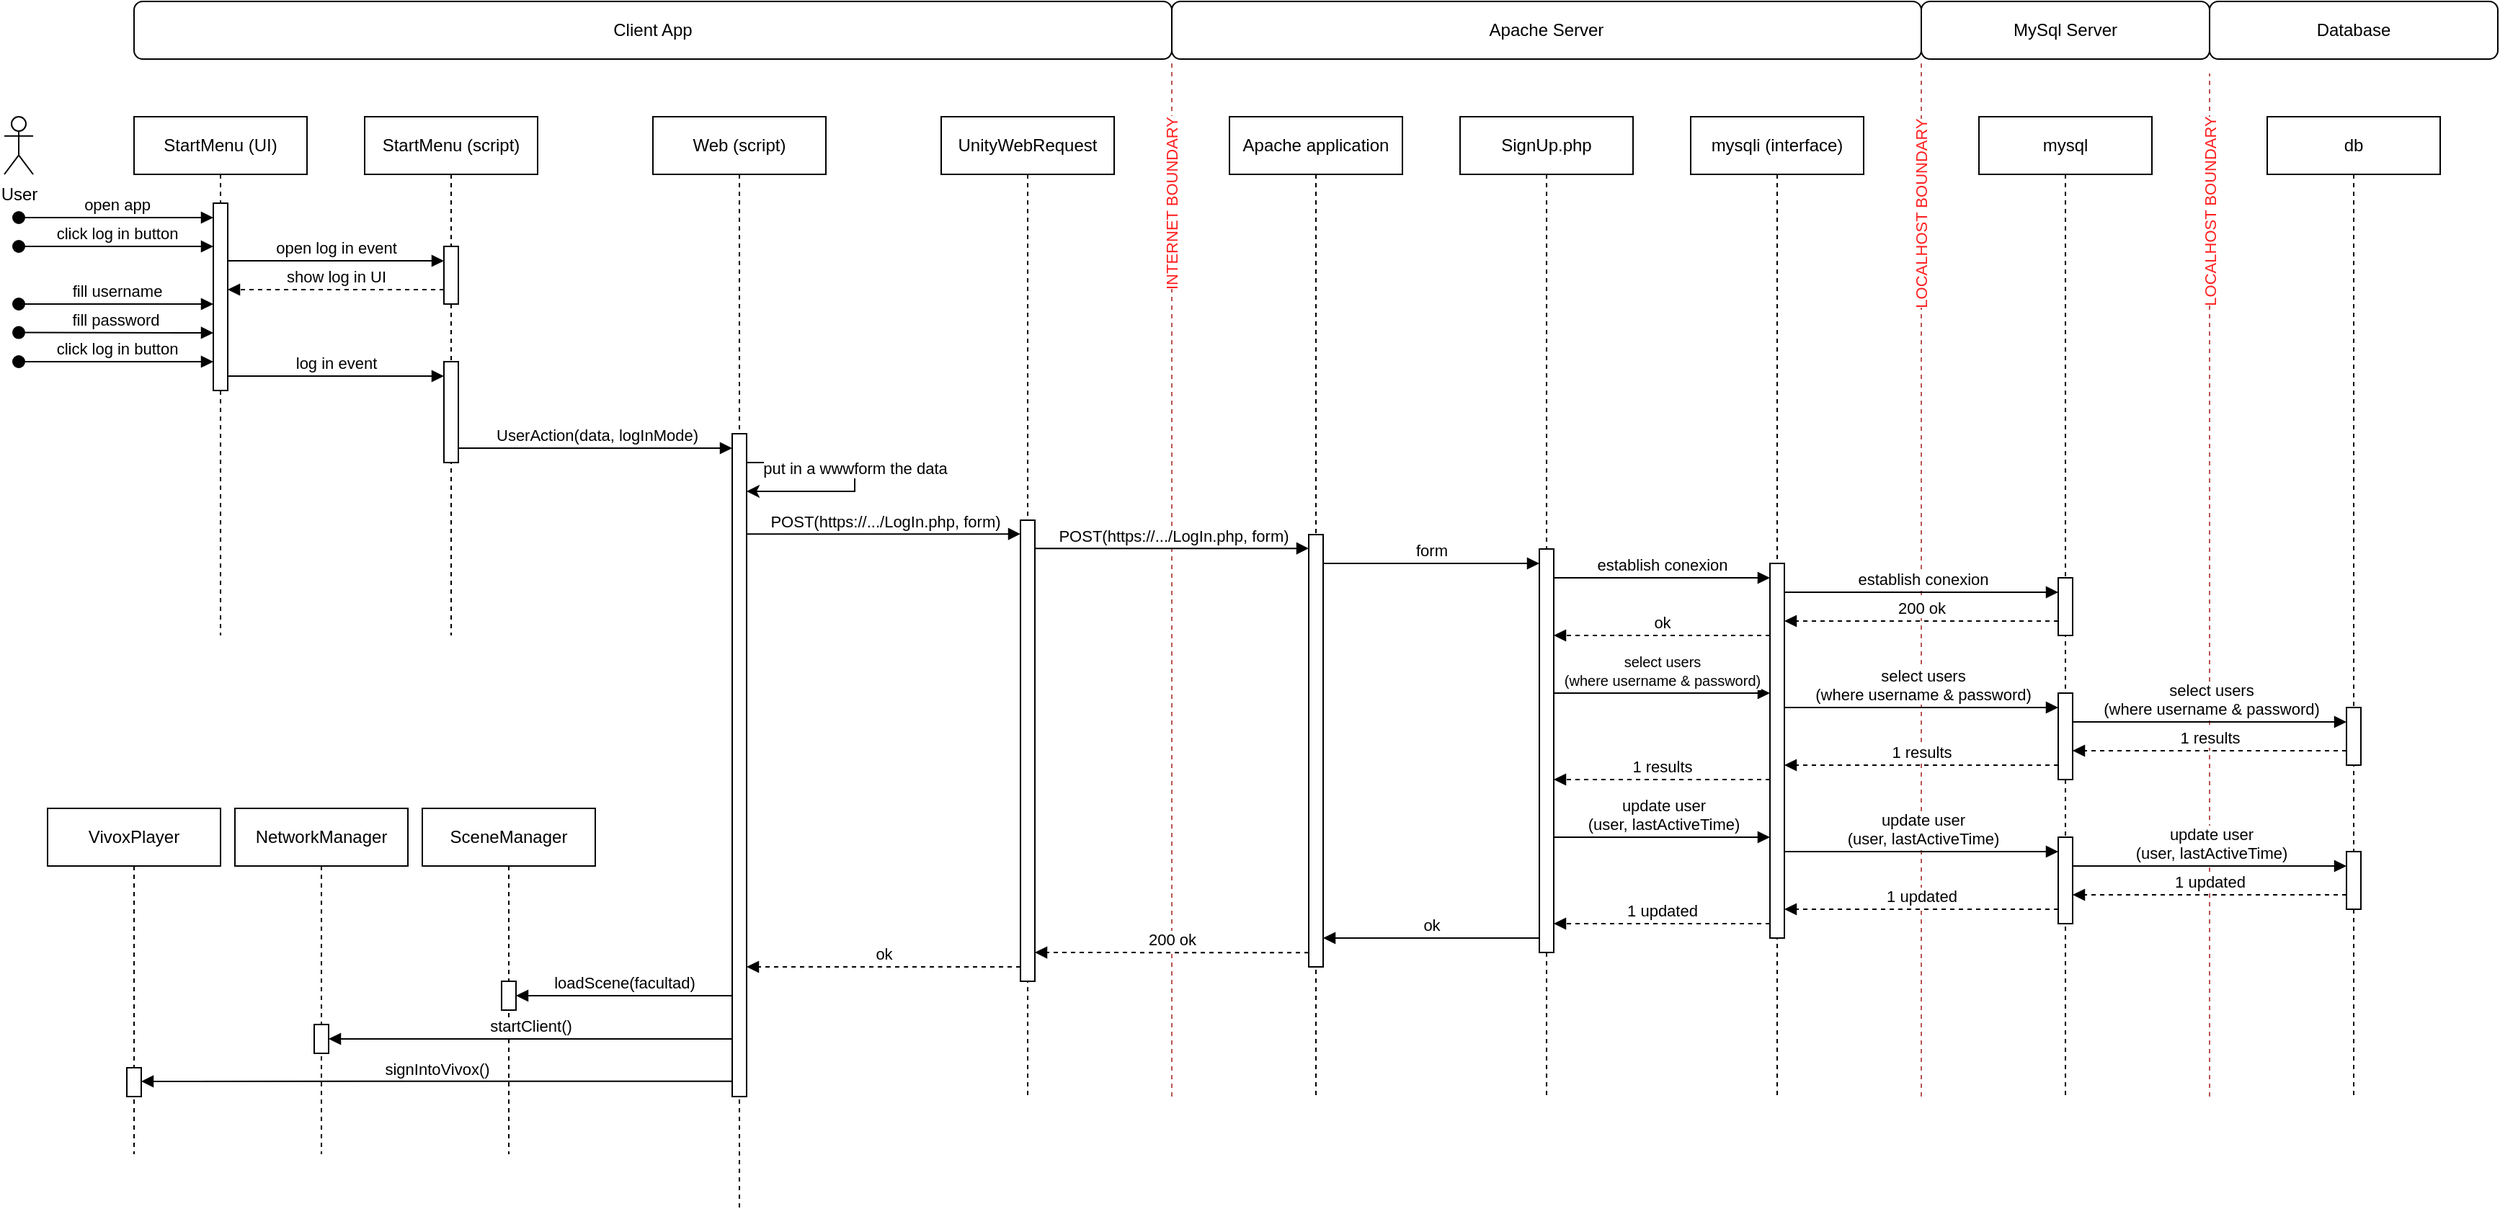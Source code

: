 <mxfile version="21.7.4" type="device" pages="2">
  <diagram name="LogIn-HappyPath-NoDomain" id="2YBvvXClWsGukQMizWep">
    <mxGraphModel dx="1179" dy="646" grid="1" gridSize="10" guides="1" tooltips="1" connect="1" arrows="1" fold="1" page="1" pageScale="1" pageWidth="850" pageHeight="1100" math="0" shadow="0">
      <root>
        <mxCell id="0" />
        <mxCell id="1" parent="0" />
        <mxCell id="aM9ryv3xv72pqoxQDRHE-1" value="StartMenu (UI)" style="shape=umlLifeline;perimeter=lifelinePerimeter;whiteSpace=wrap;html=1;container=0;dropTarget=0;collapsible=0;recursiveResize=0;outlineConnect=0;portConstraint=eastwest;newEdgeStyle={&quot;edgeStyle&quot;:&quot;elbowEdgeStyle&quot;,&quot;elbow&quot;:&quot;vertical&quot;,&quot;curved&quot;:0,&quot;rounded&quot;:0};" parent="1" vertex="1">
          <mxGeometry x="120" y="120" width="120" height="360" as="geometry" />
        </mxCell>
        <mxCell id="aM9ryv3xv72pqoxQDRHE-2" value="" style="html=1;points=[];perimeter=orthogonalPerimeter;outlineConnect=0;targetShapes=umlLifeline;portConstraint=eastwest;newEdgeStyle={&quot;edgeStyle&quot;:&quot;elbowEdgeStyle&quot;,&quot;elbow&quot;:&quot;vertical&quot;,&quot;curved&quot;:0,&quot;rounded&quot;:0};" parent="aM9ryv3xv72pqoxQDRHE-1" vertex="1">
          <mxGeometry x="55" y="60" width="10" height="130" as="geometry" />
        </mxCell>
        <mxCell id="aM9ryv3xv72pqoxQDRHE-3" value="open app" style="html=1;verticalAlign=bottom;startArrow=oval;endArrow=block;startSize=8;edgeStyle=elbowEdgeStyle;elbow=vertical;curved=0;rounded=0;" parent="aM9ryv3xv72pqoxQDRHE-1" target="aM9ryv3xv72pqoxQDRHE-2" edge="1">
          <mxGeometry relative="1" as="geometry">
            <mxPoint x="-80" y="70" as="sourcePoint" />
          </mxGeometry>
        </mxCell>
        <mxCell id="aM9ryv3xv72pqoxQDRHE-5" value="StartMenu (script)" style="shape=umlLifeline;perimeter=lifelinePerimeter;whiteSpace=wrap;html=1;container=0;dropTarget=0;collapsible=0;recursiveResize=0;outlineConnect=0;portConstraint=eastwest;newEdgeStyle={&quot;edgeStyle&quot;:&quot;elbowEdgeStyle&quot;,&quot;elbow&quot;:&quot;vertical&quot;,&quot;curved&quot;:0,&quot;rounded&quot;:0};" parent="1" vertex="1">
          <mxGeometry x="280" y="120" width="120" height="360" as="geometry" />
        </mxCell>
        <mxCell id="aM9ryv3xv72pqoxQDRHE-6" value="" style="html=1;points=[];perimeter=orthogonalPerimeter;outlineConnect=0;targetShapes=umlLifeline;portConstraint=eastwest;newEdgeStyle={&quot;edgeStyle&quot;:&quot;elbowEdgeStyle&quot;,&quot;elbow&quot;:&quot;vertical&quot;,&quot;curved&quot;:0,&quot;rounded&quot;:0};" parent="aM9ryv3xv72pqoxQDRHE-5" vertex="1">
          <mxGeometry x="55" y="90" width="10" height="40" as="geometry" />
        </mxCell>
        <mxCell id="7WPcVWWLd1ZiaDahRMEN-17" value="" style="html=1;points=[];perimeter=orthogonalPerimeter;outlineConnect=0;targetShapes=umlLifeline;portConstraint=eastwest;newEdgeStyle={&quot;edgeStyle&quot;:&quot;elbowEdgeStyle&quot;,&quot;elbow&quot;:&quot;vertical&quot;,&quot;curved&quot;:0,&quot;rounded&quot;:0};" parent="aM9ryv3xv72pqoxQDRHE-5" vertex="1">
          <mxGeometry x="55" y="170" width="10" height="70" as="geometry" />
        </mxCell>
        <mxCell id="aM9ryv3xv72pqoxQDRHE-7" value="open log in event" style="html=1;verticalAlign=bottom;endArrow=block;edgeStyle=elbowEdgeStyle;elbow=vertical;curved=0;rounded=0;" parent="1" source="aM9ryv3xv72pqoxQDRHE-2" target="aM9ryv3xv72pqoxQDRHE-6" edge="1">
          <mxGeometry relative="1" as="geometry">
            <mxPoint x="200" y="220" as="sourcePoint" />
            <Array as="points">
              <mxPoint x="295" y="220" />
            </Array>
            <mxPoint x="330" y="220" as="targetPoint" />
            <mxPoint as="offset" />
          </mxGeometry>
        </mxCell>
        <mxCell id="aM9ryv3xv72pqoxQDRHE-9" value="show log in UI" style="html=1;verticalAlign=bottom;endArrow=block;edgeStyle=elbowEdgeStyle;elbow=vertical;curved=0;rounded=0;dashed=1;" parent="1" source="aM9ryv3xv72pqoxQDRHE-6" target="aM9ryv3xv72pqoxQDRHE-2" edge="1">
          <mxGeometry relative="1" as="geometry">
            <mxPoint x="330" y="250" as="sourcePoint" />
            <Array as="points">
              <mxPoint x="260" y="240" />
            </Array>
            <mxPoint x="190" y="250" as="targetPoint" />
          </mxGeometry>
        </mxCell>
        <mxCell id="7WPcVWWLd1ZiaDahRMEN-1" value="User" style="shape=umlActor;verticalLabelPosition=bottom;verticalAlign=top;html=1;outlineConnect=0;" parent="1" vertex="1">
          <mxGeometry x="30" y="120" width="20" height="40" as="geometry" />
        </mxCell>
        <mxCell id="7WPcVWWLd1ZiaDahRMEN-2" value="click log in button" style="html=1;verticalAlign=bottom;startArrow=oval;endArrow=block;startSize=8;edgeStyle=elbowEdgeStyle;elbow=vertical;curved=0;rounded=0;" parent="1" target="aM9ryv3xv72pqoxQDRHE-2" edge="1">
          <mxGeometry relative="1" as="geometry">
            <mxPoint x="40" y="210" as="sourcePoint" />
            <mxPoint x="160" y="210" as="targetPoint" />
          </mxGeometry>
        </mxCell>
        <mxCell id="7WPcVWWLd1ZiaDahRMEN-11" value="fill username" style="html=1;verticalAlign=bottom;startArrow=oval;endArrow=block;startSize=8;edgeStyle=elbowEdgeStyle;elbow=vertical;curved=0;rounded=0;" parent="1" target="aM9ryv3xv72pqoxQDRHE-2" edge="1">
          <mxGeometry relative="1" as="geometry">
            <mxPoint x="40" y="250" as="sourcePoint" />
            <mxPoint x="175" y="250" as="targetPoint" />
          </mxGeometry>
        </mxCell>
        <mxCell id="7WPcVWWLd1ZiaDahRMEN-12" value="fill password" style="html=1;verticalAlign=bottom;startArrow=oval;endArrow=block;startSize=8;edgeStyle=elbowEdgeStyle;elbow=vertical;curved=0;rounded=0;" parent="1" target="aM9ryv3xv72pqoxQDRHE-2" edge="1">
          <mxGeometry relative="1" as="geometry">
            <mxPoint x="40" y="269.8" as="sourcePoint" />
            <mxPoint x="175" y="269.8" as="targetPoint" />
          </mxGeometry>
        </mxCell>
        <mxCell id="7WPcVWWLd1ZiaDahRMEN-15" value="click log in button" style="html=1;verticalAlign=bottom;startArrow=oval;endArrow=block;startSize=8;edgeStyle=elbowEdgeStyle;elbow=vertical;curved=0;rounded=0;" parent="1" edge="1">
          <mxGeometry relative="1" as="geometry">
            <mxPoint x="40" y="290" as="sourcePoint" />
            <mxPoint x="175" y="290.19" as="targetPoint" />
            <Array as="points" />
          </mxGeometry>
        </mxCell>
        <mxCell id="7WPcVWWLd1ZiaDahRMEN-16" value="log in event" style="html=1;verticalAlign=bottom;endArrow=block;edgeStyle=elbowEdgeStyle;elbow=vertical;curved=0;rounded=0;" parent="1" target="7WPcVWWLd1ZiaDahRMEN-17" edge="1">
          <mxGeometry relative="1" as="geometry">
            <mxPoint x="185" y="300.0" as="sourcePoint" />
            <Array as="points">
              <mxPoint x="240" y="300" />
            </Array>
            <mxPoint x="310" y="300" as="targetPoint" />
            <mxPoint as="offset" />
          </mxGeometry>
        </mxCell>
        <mxCell id="7WPcVWWLd1ZiaDahRMEN-20" value="UserAction(data, logInMode)" style="html=1;verticalAlign=bottom;endArrow=block;edgeStyle=elbowEdgeStyle;elbow=vertical;curved=0;rounded=0;" parent="1" source="7WPcVWWLd1ZiaDahRMEN-17" target="7WPcVWWLd1ZiaDahRMEN-27" edge="1">
          <mxGeometry x="0.003" relative="1" as="geometry">
            <mxPoint x="350" y="350" as="sourcePoint" />
            <Array as="points">
              <mxPoint x="400" y="350" />
            </Array>
            <mxPoint x="490" y="350" as="targetPoint" />
            <mxPoint as="offset" />
          </mxGeometry>
        </mxCell>
        <mxCell id="7WPcVWWLd1ZiaDahRMEN-25" value="Web (script)" style="shape=umlLifeline;perimeter=lifelinePerimeter;whiteSpace=wrap;html=1;container=0;dropTarget=0;collapsible=0;recursiveResize=0;outlineConnect=0;portConstraint=eastwest;newEdgeStyle={&quot;edgeStyle&quot;:&quot;elbowEdgeStyle&quot;,&quot;elbow&quot;:&quot;vertical&quot;,&quot;curved&quot;:0,&quot;rounded&quot;:0};" parent="1" vertex="1">
          <mxGeometry x="480" y="120" width="120" height="760" as="geometry" />
        </mxCell>
        <mxCell id="7WPcVWWLd1ZiaDahRMEN-27" value="" style="html=1;points=[];perimeter=orthogonalPerimeter;outlineConnect=0;targetShapes=umlLifeline;portConstraint=eastwest;newEdgeStyle={&quot;edgeStyle&quot;:&quot;elbowEdgeStyle&quot;,&quot;elbow&quot;:&quot;vertical&quot;,&quot;curved&quot;:0,&quot;rounded&quot;:0};" parent="7WPcVWWLd1ZiaDahRMEN-25" vertex="1">
          <mxGeometry x="55" y="220" width="10" height="460" as="geometry" />
        </mxCell>
        <mxCell id="7WPcVWWLd1ZiaDahRMEN-31" value="UnityWebRequest" style="shape=umlLifeline;perimeter=lifelinePerimeter;whiteSpace=wrap;html=1;container=0;dropTarget=0;collapsible=0;recursiveResize=0;outlineConnect=0;portConstraint=eastwest;newEdgeStyle={&quot;edgeStyle&quot;:&quot;elbowEdgeStyle&quot;,&quot;elbow&quot;:&quot;vertical&quot;,&quot;curved&quot;:0,&quot;rounded&quot;:0};" parent="1" vertex="1">
          <mxGeometry x="680" y="120" width="120" height="680" as="geometry" />
        </mxCell>
        <mxCell id="7WPcVWWLd1ZiaDahRMEN-32" value="" style="html=1;points=[];perimeter=orthogonalPerimeter;outlineConnect=0;targetShapes=umlLifeline;portConstraint=eastwest;newEdgeStyle={&quot;edgeStyle&quot;:&quot;elbowEdgeStyle&quot;,&quot;elbow&quot;:&quot;vertical&quot;,&quot;curved&quot;:0,&quot;rounded&quot;:0};" parent="7WPcVWWLd1ZiaDahRMEN-31" vertex="1">
          <mxGeometry x="55" y="280" width="10" height="320" as="geometry" />
        </mxCell>
        <mxCell id="7WPcVWWLd1ZiaDahRMEN-33" value="" style="endArrow=classic;html=1;rounded=0;edgeStyle=orthogonalEdgeStyle;" parent="1" edge="1">
          <mxGeometry width="50" height="50" relative="1" as="geometry">
            <mxPoint x="545" y="360" as="sourcePoint" />
            <mxPoint x="545" y="380" as="targetPoint" />
            <Array as="points">
              <mxPoint x="620" y="360" />
              <mxPoint x="620" y="380" />
            </Array>
          </mxGeometry>
        </mxCell>
        <mxCell id="7WPcVWWLd1ZiaDahRMEN-34" value="put in a wwwform the data" style="edgeLabel;html=1;align=center;verticalAlign=middle;resizable=0;points=[];" parent="7WPcVWWLd1ZiaDahRMEN-33" vertex="1" connectable="0">
          <mxGeometry x="-0.071" relative="1" as="geometry">
            <mxPoint as="offset" />
          </mxGeometry>
        </mxCell>
        <mxCell id="7WPcVWWLd1ZiaDahRMEN-35" value="POST(https://.../LogIn.php, form)" style="html=1;verticalAlign=bottom;endArrow=block;edgeStyle=elbowEdgeStyle;elbow=vertical;curved=0;rounded=0;" parent="1" target="7WPcVWWLd1ZiaDahRMEN-32" edge="1">
          <mxGeometry x="0.003" relative="1" as="geometry">
            <mxPoint x="545.0" y="409.58" as="sourcePoint" />
            <Array as="points">
              <mxPoint x="595" y="409.58" />
            </Array>
            <mxPoint x="730" y="409.58" as="targetPoint" />
            <mxPoint as="offset" />
          </mxGeometry>
        </mxCell>
        <mxCell id="7WPcVWWLd1ZiaDahRMEN-36" value="Apache application" style="shape=umlLifeline;perimeter=lifelinePerimeter;whiteSpace=wrap;html=1;container=0;dropTarget=0;collapsible=0;recursiveResize=0;outlineConnect=0;portConstraint=eastwest;newEdgeStyle={&quot;edgeStyle&quot;:&quot;elbowEdgeStyle&quot;,&quot;elbow&quot;:&quot;vertical&quot;,&quot;curved&quot;:0,&quot;rounded&quot;:0};" parent="1" vertex="1">
          <mxGeometry x="880" y="120" width="120" height="680" as="geometry" />
        </mxCell>
        <mxCell id="7WPcVWWLd1ZiaDahRMEN-37" value="" style="html=1;points=[];perimeter=orthogonalPerimeter;outlineConnect=0;targetShapes=umlLifeline;portConstraint=eastwest;newEdgeStyle={&quot;edgeStyle&quot;:&quot;elbowEdgeStyle&quot;,&quot;elbow&quot;:&quot;vertical&quot;,&quot;curved&quot;:0,&quot;rounded&quot;:0};" parent="7WPcVWWLd1ZiaDahRMEN-36" vertex="1">
          <mxGeometry x="55" y="290" width="10" height="300" as="geometry" />
        </mxCell>
        <mxCell id="7WPcVWWLd1ZiaDahRMEN-39" value="Client App" style="rounded=1;whiteSpace=wrap;html=1;" parent="1" vertex="1">
          <mxGeometry x="120" y="40" width="720" height="40" as="geometry" />
        </mxCell>
        <mxCell id="7WPcVWWLd1ZiaDahRMEN-41" value="" style="endArrow=none;dashed=1;html=1;rounded=0;entryX=1;entryY=1;entryDx=0;entryDy=0;fillColor=#f8cecc;strokeColor=#b85450;" parent="1" target="7WPcVWWLd1ZiaDahRMEN-39" edge="1">
          <mxGeometry width="50" height="50" relative="1" as="geometry">
            <mxPoint x="840" y="800" as="sourcePoint" />
            <mxPoint x="880" y="170" as="targetPoint" />
          </mxGeometry>
        </mxCell>
        <mxCell id="7WPcVWWLd1ZiaDahRMEN-42" value="&lt;font color=&quot;#ff1f1f&quot;&gt;INTERNET BOUNDARY&lt;/font&gt;" style="edgeLabel;html=1;align=center;verticalAlign=middle;resizable=0;points=[];rotation=270;" parent="7WPcVWWLd1ZiaDahRMEN-41" vertex="1" connectable="0">
          <mxGeometry x="0.699" y="-1" relative="1" as="geometry">
            <mxPoint x="-1" y="-8" as="offset" />
          </mxGeometry>
        </mxCell>
        <mxCell id="7WPcVWWLd1ZiaDahRMEN-43" value="Apache Server" style="rounded=1;whiteSpace=wrap;html=1;" parent="1" vertex="1">
          <mxGeometry x="840" y="40" width="520" height="40" as="geometry" />
        </mxCell>
        <mxCell id="7WPcVWWLd1ZiaDahRMEN-44" value="MySql Server" style="rounded=1;whiteSpace=wrap;html=1;" parent="1" vertex="1">
          <mxGeometry x="1360" y="40" width="200" height="40" as="geometry" />
        </mxCell>
        <mxCell id="7WPcVWWLd1ZiaDahRMEN-45" value="Database" style="rounded=1;whiteSpace=wrap;html=1;" parent="1" vertex="1">
          <mxGeometry x="1560" y="40" width="200" height="40" as="geometry" />
        </mxCell>
        <mxCell id="7WPcVWWLd1ZiaDahRMEN-46" value="" style="endArrow=none;dashed=1;html=1;rounded=0;entryX=1;entryY=1;entryDx=0;entryDy=0;fillColor=#f8cecc;strokeColor=#b85450;" parent="1" edge="1">
          <mxGeometry width="50" height="50" relative="1" as="geometry">
            <mxPoint x="1360" y="800" as="sourcePoint" />
            <mxPoint x="1360" y="80" as="targetPoint" />
          </mxGeometry>
        </mxCell>
        <mxCell id="7WPcVWWLd1ZiaDahRMEN-47" value="&lt;font color=&quot;#ff1f1f&quot;&gt;LOCALHOST BOUNDARY&lt;/font&gt;" style="edgeLabel;html=1;align=center;verticalAlign=middle;resizable=0;points=[];rotation=270;" parent="7WPcVWWLd1ZiaDahRMEN-46" vertex="1" connectable="0">
          <mxGeometry x="0.699" y="-1" relative="1" as="geometry">
            <mxPoint x="-1" y="-1" as="offset" />
          </mxGeometry>
        </mxCell>
        <mxCell id="7WPcVWWLd1ZiaDahRMEN-48" value="" style="endArrow=none;dashed=1;html=1;rounded=0;entryX=1;entryY=1;entryDx=0;entryDy=0;fillColor=#f8cecc;strokeColor=#b85450;" parent="1" edge="1">
          <mxGeometry width="50" height="50" relative="1" as="geometry">
            <mxPoint x="1560" y="800" as="sourcePoint" />
            <mxPoint x="1560" y="90" as="targetPoint" />
          </mxGeometry>
        </mxCell>
        <mxCell id="7WPcVWWLd1ZiaDahRMEN-49" value="&lt;font color=&quot;#ff1f1f&quot;&gt;LOCALHOST BOUNDARY&lt;/font&gt;" style="edgeLabel;html=1;align=center;verticalAlign=middle;resizable=0;points=[];rotation=270;" parent="7WPcVWWLd1ZiaDahRMEN-48" vertex="1" connectable="0">
          <mxGeometry x="0.699" y="-1" relative="1" as="geometry">
            <mxPoint x="-1" y="-11" as="offset" />
          </mxGeometry>
        </mxCell>
        <mxCell id="7WPcVWWLd1ZiaDahRMEN-50" value="SignUp.php" style="shape=umlLifeline;perimeter=lifelinePerimeter;whiteSpace=wrap;html=1;container=0;dropTarget=0;collapsible=0;recursiveResize=0;outlineConnect=0;portConstraint=eastwest;newEdgeStyle={&quot;edgeStyle&quot;:&quot;elbowEdgeStyle&quot;,&quot;elbow&quot;:&quot;vertical&quot;,&quot;curved&quot;:0,&quot;rounded&quot;:0};" parent="1" vertex="1">
          <mxGeometry x="1040" y="120" width="120" height="680" as="geometry" />
        </mxCell>
        <mxCell id="7WPcVWWLd1ZiaDahRMEN-51" value="" style="html=1;points=[];perimeter=orthogonalPerimeter;outlineConnect=0;targetShapes=umlLifeline;portConstraint=eastwest;newEdgeStyle={&quot;edgeStyle&quot;:&quot;elbowEdgeStyle&quot;,&quot;elbow&quot;:&quot;vertical&quot;,&quot;curved&quot;:0,&quot;rounded&quot;:0};" parent="7WPcVWWLd1ZiaDahRMEN-50" vertex="1">
          <mxGeometry x="55" y="300" width="10" height="280" as="geometry" />
        </mxCell>
        <mxCell id="7WPcVWWLd1ZiaDahRMEN-52" value="mysqli (interface)" style="shape=umlLifeline;perimeter=lifelinePerimeter;whiteSpace=wrap;html=1;container=0;dropTarget=0;collapsible=0;recursiveResize=0;outlineConnect=0;portConstraint=eastwest;newEdgeStyle={&quot;edgeStyle&quot;:&quot;elbowEdgeStyle&quot;,&quot;elbow&quot;:&quot;vertical&quot;,&quot;curved&quot;:0,&quot;rounded&quot;:0};" parent="1" vertex="1">
          <mxGeometry x="1200" y="120" width="120" height="680" as="geometry" />
        </mxCell>
        <mxCell id="7WPcVWWLd1ZiaDahRMEN-53" value="" style="html=1;points=[];perimeter=orthogonalPerimeter;outlineConnect=0;targetShapes=umlLifeline;portConstraint=eastwest;newEdgeStyle={&quot;edgeStyle&quot;:&quot;elbowEdgeStyle&quot;,&quot;elbow&quot;:&quot;vertical&quot;,&quot;curved&quot;:0,&quot;rounded&quot;:0};" parent="7WPcVWWLd1ZiaDahRMEN-52" vertex="1">
          <mxGeometry x="55" y="310" width="10" height="260" as="geometry" />
        </mxCell>
        <mxCell id="7WPcVWWLd1ZiaDahRMEN-54" value="POST(https://.../LogIn.php, form)" style="html=1;verticalAlign=bottom;endArrow=block;edgeStyle=elbowEdgeStyle;elbow=vertical;curved=0;rounded=0;" parent="1" source="7WPcVWWLd1ZiaDahRMEN-32" target="7WPcVWWLd1ZiaDahRMEN-37" edge="1">
          <mxGeometry x="0.003" relative="1" as="geometry">
            <mxPoint x="750.0" y="419.58" as="sourcePoint" />
            <Array as="points">
              <mxPoint x="800" y="419.58" />
            </Array>
            <mxPoint x="930" y="420" as="targetPoint" />
            <mxPoint as="offset" />
          </mxGeometry>
        </mxCell>
        <mxCell id="7WPcVWWLd1ZiaDahRMEN-55" value="form" style="html=1;verticalAlign=bottom;endArrow=block;edgeStyle=elbowEdgeStyle;elbow=vertical;curved=0;rounded=0;" parent="1" source="7WPcVWWLd1ZiaDahRMEN-37" target="7WPcVWWLd1ZiaDahRMEN-51" edge="1">
          <mxGeometry x="0.003" relative="1" as="geometry">
            <mxPoint x="940" y="430" as="sourcePoint" />
            <Array as="points">
              <mxPoint x="950" y="430" />
            </Array>
            <mxPoint x="1100" y="430" as="targetPoint" />
            <mxPoint as="offset" />
          </mxGeometry>
        </mxCell>
        <mxCell id="7AU1-XuZ7cZEqzBJK_t8-1" value="establish conexion" style="html=1;verticalAlign=bottom;endArrow=block;edgeStyle=elbowEdgeStyle;elbow=vertical;curved=0;rounded=0;" parent="1" source="7WPcVWWLd1ZiaDahRMEN-51" target="7WPcVWWLd1ZiaDahRMEN-53" edge="1">
          <mxGeometry x="0.003" relative="1" as="geometry">
            <mxPoint x="1110" y="440" as="sourcePoint" />
            <Array as="points">
              <mxPoint x="1115" y="440" />
            </Array>
            <mxPoint x="1260" y="440" as="targetPoint" />
            <mxPoint as="offset" />
          </mxGeometry>
        </mxCell>
        <mxCell id="7AU1-XuZ7cZEqzBJK_t8-2" value="mysql" style="shape=umlLifeline;perimeter=lifelinePerimeter;whiteSpace=wrap;html=1;container=0;dropTarget=0;collapsible=0;recursiveResize=0;outlineConnect=0;portConstraint=eastwest;newEdgeStyle={&quot;edgeStyle&quot;:&quot;elbowEdgeStyle&quot;,&quot;elbow&quot;:&quot;vertical&quot;,&quot;curved&quot;:0,&quot;rounded&quot;:0};" parent="1" vertex="1">
          <mxGeometry x="1400" y="120" width="120" height="680" as="geometry" />
        </mxCell>
        <mxCell id="7AU1-XuZ7cZEqzBJK_t8-3" value="" style="html=1;points=[];perimeter=orthogonalPerimeter;outlineConnect=0;targetShapes=umlLifeline;portConstraint=eastwest;newEdgeStyle={&quot;edgeStyle&quot;:&quot;elbowEdgeStyle&quot;,&quot;elbow&quot;:&quot;vertical&quot;,&quot;curved&quot;:0,&quot;rounded&quot;:0};" parent="7AU1-XuZ7cZEqzBJK_t8-2" vertex="1">
          <mxGeometry x="55" y="320" width="10" height="40" as="geometry" />
        </mxCell>
        <mxCell id="7AU1-XuZ7cZEqzBJK_t8-11" value="" style="html=1;points=[];perimeter=orthogonalPerimeter;outlineConnect=0;targetShapes=umlLifeline;portConstraint=eastwest;newEdgeStyle={&quot;edgeStyle&quot;:&quot;elbowEdgeStyle&quot;,&quot;elbow&quot;:&quot;vertical&quot;,&quot;curved&quot;:0,&quot;rounded&quot;:0};" parent="7AU1-XuZ7cZEqzBJK_t8-2" vertex="1">
          <mxGeometry x="55" y="400" width="10" height="60" as="geometry" />
        </mxCell>
        <mxCell id="7AU1-XuZ7cZEqzBJK_t8-15" value="" style="html=1;points=[];perimeter=orthogonalPerimeter;outlineConnect=0;targetShapes=umlLifeline;portConstraint=eastwest;newEdgeStyle={&quot;edgeStyle&quot;:&quot;elbowEdgeStyle&quot;,&quot;elbow&quot;:&quot;vertical&quot;,&quot;curved&quot;:0,&quot;rounded&quot;:0};" parent="7AU1-XuZ7cZEqzBJK_t8-2" vertex="1">
          <mxGeometry x="55" y="500" width="10" height="60" as="geometry" />
        </mxCell>
        <mxCell id="7AU1-XuZ7cZEqzBJK_t8-4" value="db" style="shape=umlLifeline;perimeter=lifelinePerimeter;whiteSpace=wrap;html=1;container=0;dropTarget=0;collapsible=0;recursiveResize=0;outlineConnect=0;portConstraint=eastwest;newEdgeStyle={&quot;edgeStyle&quot;:&quot;elbowEdgeStyle&quot;,&quot;elbow&quot;:&quot;vertical&quot;,&quot;curved&quot;:0,&quot;rounded&quot;:0};" parent="1" vertex="1">
          <mxGeometry x="1600" y="120" width="120" height="680" as="geometry" />
        </mxCell>
        <mxCell id="7AU1-XuZ7cZEqzBJK_t8-5" value="" style="html=1;points=[];perimeter=orthogonalPerimeter;outlineConnect=0;targetShapes=umlLifeline;portConstraint=eastwest;newEdgeStyle={&quot;edgeStyle&quot;:&quot;elbowEdgeStyle&quot;,&quot;elbow&quot;:&quot;vertical&quot;,&quot;curved&quot;:0,&quot;rounded&quot;:0};" parent="7AU1-XuZ7cZEqzBJK_t8-4" vertex="1">
          <mxGeometry x="55" y="410" width="10" height="40" as="geometry" />
        </mxCell>
        <mxCell id="7AU1-XuZ7cZEqzBJK_t8-24" value="" style="html=1;points=[];perimeter=orthogonalPerimeter;outlineConnect=0;targetShapes=umlLifeline;portConstraint=eastwest;newEdgeStyle={&quot;edgeStyle&quot;:&quot;elbowEdgeStyle&quot;,&quot;elbow&quot;:&quot;vertical&quot;,&quot;curved&quot;:0,&quot;rounded&quot;:0};" parent="7AU1-XuZ7cZEqzBJK_t8-4" vertex="1">
          <mxGeometry x="55" y="510" width="10" height="40" as="geometry" />
        </mxCell>
        <mxCell id="7AU1-XuZ7cZEqzBJK_t8-6" value="establish conexion" style="html=1;verticalAlign=bottom;endArrow=block;edgeStyle=elbowEdgeStyle;elbow=vertical;curved=0;rounded=0;" parent="1" source="7WPcVWWLd1ZiaDahRMEN-53" target="7AU1-XuZ7cZEqzBJK_t8-3" edge="1">
          <mxGeometry x="0.003" relative="1" as="geometry">
            <mxPoint x="1265" y="450" as="sourcePoint" />
            <Array as="points">
              <mxPoint x="1285" y="450" />
            </Array>
            <mxPoint x="1430" y="450" as="targetPoint" />
            <mxPoint as="offset" />
          </mxGeometry>
        </mxCell>
        <mxCell id="7AU1-XuZ7cZEqzBJK_t8-7" value="200 ok" style="html=1;verticalAlign=bottom;endArrow=block;edgeStyle=elbowEdgeStyle;elbow=vertical;curved=0;rounded=0;dashed=1;" parent="1" source="7AU1-XuZ7cZEqzBJK_t8-3" edge="1">
          <mxGeometry x="0.003" relative="1" as="geometry">
            <mxPoint x="1340" y="630" as="sourcePoint" />
            <Array as="points">
              <mxPoint x="1295" y="470" />
            </Array>
            <mxPoint x="1265" y="470" as="targetPoint" />
            <mxPoint as="offset" />
          </mxGeometry>
        </mxCell>
        <mxCell id="7AU1-XuZ7cZEqzBJK_t8-8" value="ok" style="html=1;verticalAlign=bottom;endArrow=block;edgeStyle=elbowEdgeStyle;elbow=vertical;curved=0;rounded=0;dashed=1;" parent="1" source="7WPcVWWLd1ZiaDahRMEN-53" target="7WPcVWWLd1ZiaDahRMEN-51" edge="1">
          <mxGeometry x="0.003" relative="1" as="geometry">
            <mxPoint x="1115" y="550" as="sourcePoint" />
            <Array as="points">
              <mxPoint x="1180" y="480" />
            </Array>
            <mxPoint x="1270" y="550" as="targetPoint" />
            <mxPoint as="offset" />
          </mxGeometry>
        </mxCell>
        <mxCell id="7AU1-XuZ7cZEqzBJK_t8-9" value="&lt;font style=&quot;font-size: 10px;&quot;&gt;select users&lt;br&gt;(where username &amp;amp; password)&lt;/font&gt;" style="html=1;verticalAlign=bottom;endArrow=block;edgeStyle=elbowEdgeStyle;elbow=vertical;curved=0;rounded=0;" parent="1" edge="1">
          <mxGeometry x="0.003" relative="1" as="geometry">
            <mxPoint x="1105" y="520" as="sourcePoint" />
            <Array as="points">
              <mxPoint x="1120" y="520" />
            </Array>
            <mxPoint x="1255" y="520" as="targetPoint" />
            <mxPoint as="offset" />
          </mxGeometry>
        </mxCell>
        <mxCell id="7AU1-XuZ7cZEqzBJK_t8-10" value="select users&lt;br style=&quot;border-color: var(--border-color);&quot;&gt;(where username &amp;amp; password)" style="html=1;verticalAlign=bottom;endArrow=block;edgeStyle=elbowEdgeStyle;elbow=vertical;curved=0;rounded=0;" parent="1" source="7WPcVWWLd1ZiaDahRMEN-53" target="7AU1-XuZ7cZEqzBJK_t8-11" edge="1">
          <mxGeometry x="0.003" relative="1" as="geometry">
            <mxPoint x="1270" y="530" as="sourcePoint" />
            <Array as="points">
              <mxPoint x="1285" y="530" />
            </Array>
            <mxPoint x="1420" y="530" as="targetPoint" />
            <mxPoint as="offset" />
          </mxGeometry>
        </mxCell>
        <mxCell id="7AU1-XuZ7cZEqzBJK_t8-12" value="1 results" style="html=1;verticalAlign=bottom;endArrow=block;edgeStyle=elbowEdgeStyle;elbow=vertical;curved=0;rounded=0;dashed=1;" parent="1" edge="1">
          <mxGeometry x="0.003" relative="1" as="geometry">
            <mxPoint x="1255" y="580" as="sourcePoint" />
            <Array as="points">
              <mxPoint x="1175" y="580" />
            </Array>
            <mxPoint x="1105" y="580" as="targetPoint" />
            <mxPoint as="offset" />
          </mxGeometry>
        </mxCell>
        <mxCell id="7AU1-XuZ7cZEqzBJK_t8-13" value="1 results" style="html=1;verticalAlign=bottom;endArrow=block;edgeStyle=elbowEdgeStyle;elbow=vertical;curved=0;rounded=0;dashed=1;" parent="1" target="7WPcVWWLd1ZiaDahRMEN-53" edge="1">
          <mxGeometry x="0.003" relative="1" as="geometry">
            <mxPoint x="1455" y="570" as="sourcePoint" />
            <Array as="points">
              <mxPoint x="1290" y="570" />
            </Array>
            <mxPoint x="1260" y="570" as="targetPoint" />
            <mxPoint as="offset" />
          </mxGeometry>
        </mxCell>
        <mxCell id="7AU1-XuZ7cZEqzBJK_t8-14" value="update user&lt;br style=&quot;border-color: var(--border-color);&quot;&gt;(user, lastActiveTime)" style="html=1;verticalAlign=bottom;endArrow=block;edgeStyle=elbowEdgeStyle;elbow=vertical;curved=0;rounded=0;" parent="1" source="7WPcVWWLd1ZiaDahRMEN-51" edge="1">
          <mxGeometry x="0.004" relative="1" as="geometry">
            <mxPoint x="1110" y="620" as="sourcePoint" />
            <Array as="points">
              <mxPoint x="1125" y="620" />
            </Array>
            <mxPoint x="1255" y="620" as="targetPoint" />
            <mxPoint as="offset" />
          </mxGeometry>
        </mxCell>
        <mxCell id="7AU1-XuZ7cZEqzBJK_t8-16" value="update user&lt;br style=&quot;border-color: var(--border-color);&quot;&gt;(user, lastActiveTime)" style="html=1;verticalAlign=bottom;endArrow=block;edgeStyle=elbowEdgeStyle;elbow=vertical;curved=0;rounded=0;" parent="1" source="7WPcVWWLd1ZiaDahRMEN-53" target="7AU1-XuZ7cZEqzBJK_t8-15" edge="1">
          <mxGeometry x="0.003" relative="1" as="geometry">
            <mxPoint x="1270" y="630" as="sourcePoint" />
            <Array as="points">
              <mxPoint x="1290" y="630" />
            </Array>
            <mxPoint x="1460" y="630" as="targetPoint" />
            <mxPoint as="offset" />
          </mxGeometry>
        </mxCell>
        <mxCell id="7AU1-XuZ7cZEqzBJK_t8-18" value="1 updated" style="html=1;verticalAlign=bottom;endArrow=block;edgeStyle=elbowEdgeStyle;elbow=vertical;curved=0;rounded=0;dashed=1;" parent="1" target="7WPcVWWLd1ZiaDahRMEN-53" edge="1">
          <mxGeometry x="0.003" relative="1" as="geometry">
            <mxPoint x="1455" y="670" as="sourcePoint" />
            <Array as="points">
              <mxPoint x="1290" y="670" />
            </Array>
            <mxPoint x="1260" y="670" as="targetPoint" />
            <mxPoint as="offset" />
          </mxGeometry>
        </mxCell>
        <mxCell id="7AU1-XuZ7cZEqzBJK_t8-19" value="1 updated" style="html=1;verticalAlign=bottom;endArrow=block;edgeStyle=elbowEdgeStyle;elbow=vertical;curved=0;rounded=0;dashed=1;" parent="1" target="7WPcVWWLd1ZiaDahRMEN-51" edge="1">
          <mxGeometry x="0.003" relative="1" as="geometry">
            <mxPoint x="1255" y="680" as="sourcePoint" />
            <Array as="points" />
            <mxPoint x="1100" y="680" as="targetPoint" />
            <mxPoint as="offset" />
          </mxGeometry>
        </mxCell>
        <mxCell id="7AU1-XuZ7cZEqzBJK_t8-20" value="ok" style="html=1;verticalAlign=bottom;endArrow=block;edgeStyle=elbowEdgeStyle;elbow=vertical;curved=0;rounded=0;" parent="1" target="7WPcVWWLd1ZiaDahRMEN-37" edge="1">
          <mxGeometry x="0.003" relative="1" as="geometry">
            <mxPoint x="1095" y="690" as="sourcePoint" />
            <Array as="points" />
            <mxPoint x="940" y="690" as="targetPoint" />
            <mxPoint as="offset" />
          </mxGeometry>
        </mxCell>
        <mxCell id="7AU1-XuZ7cZEqzBJK_t8-21" value="200 ok" style="html=1;verticalAlign=bottom;endArrow=block;edgeStyle=elbowEdgeStyle;elbow=vertical;curved=0;rounded=0;dashed=1;" parent="1" edge="1">
          <mxGeometry x="0.003" relative="1" as="geometry">
            <mxPoint x="935" y="700.17" as="sourcePoint" />
            <Array as="points" />
            <mxPoint x="745" y="700" as="targetPoint" />
            <mxPoint as="offset" />
          </mxGeometry>
        </mxCell>
        <mxCell id="7AU1-XuZ7cZEqzBJK_t8-22" value="ok" style="html=1;verticalAlign=bottom;endArrow=block;edgeStyle=elbowEdgeStyle;elbow=vertical;curved=0;rounded=0;dashed=1;" parent="1" edge="1">
          <mxGeometry x="0.003" relative="1" as="geometry">
            <mxPoint x="735" y="710.0" as="sourcePoint" />
            <Array as="points">
              <mxPoint x="550" y="710" />
            </Array>
            <mxPoint x="545" y="710.0" as="targetPoint" />
            <mxPoint as="offset" />
          </mxGeometry>
        </mxCell>
        <mxCell id="7AU1-XuZ7cZEqzBJK_t8-23" value="select users&lt;br style=&quot;border-color: var(--border-color);&quot;&gt;(where username &amp;amp; password)" style="html=1;verticalAlign=bottom;endArrow=block;edgeStyle=elbowEdgeStyle;elbow=vertical;curved=0;rounded=0;" parent="1" edge="1">
          <mxGeometry x="0.003" relative="1" as="geometry">
            <mxPoint x="1465" y="540" as="sourcePoint" />
            <Array as="points">
              <mxPoint x="1480" y="540" />
            </Array>
            <mxPoint x="1655" y="540" as="targetPoint" />
            <mxPoint as="offset" />
          </mxGeometry>
        </mxCell>
        <mxCell id="7AU1-XuZ7cZEqzBJK_t8-25" value="1 results" style="html=1;verticalAlign=bottom;endArrow=block;edgeStyle=elbowEdgeStyle;elbow=vertical;curved=0;rounded=0;dashed=1;" parent="1" edge="1">
          <mxGeometry x="0.003" relative="1" as="geometry">
            <mxPoint x="1655" y="560" as="sourcePoint" />
            <Array as="points">
              <mxPoint x="1490" y="560" />
            </Array>
            <mxPoint x="1465" y="560" as="targetPoint" />
            <mxPoint as="offset" />
          </mxGeometry>
        </mxCell>
        <mxCell id="7AU1-XuZ7cZEqzBJK_t8-26" value="update user&lt;br style=&quot;border-color: var(--border-color);&quot;&gt;(user, lastActiveTime)" style="html=1;verticalAlign=bottom;endArrow=block;edgeStyle=elbowEdgeStyle;elbow=vertical;curved=0;rounded=0;" parent="1" source="7AU1-XuZ7cZEqzBJK_t8-15" target="7AU1-XuZ7cZEqzBJK_t8-24" edge="1">
          <mxGeometry x="0.003" relative="1" as="geometry">
            <mxPoint x="1470" y="640" as="sourcePoint" />
            <Array as="points">
              <mxPoint x="1490" y="640" />
            </Array>
            <mxPoint x="1660" y="640" as="targetPoint" />
            <mxPoint as="offset" />
          </mxGeometry>
        </mxCell>
        <mxCell id="7AU1-XuZ7cZEqzBJK_t8-27" value="1 updated" style="html=1;verticalAlign=bottom;endArrow=block;edgeStyle=elbowEdgeStyle;elbow=vertical;curved=0;rounded=0;dashed=1;" parent="1" target="7AU1-XuZ7cZEqzBJK_t8-15" edge="1">
          <mxGeometry x="0.003" relative="1" as="geometry">
            <mxPoint x="1655" y="660" as="sourcePoint" />
            <Array as="points">
              <mxPoint x="1490" y="660" />
            </Array>
            <mxPoint x="1460" y="660" as="targetPoint" />
            <mxPoint as="offset" />
          </mxGeometry>
        </mxCell>
        <mxCell id="7AU1-XuZ7cZEqzBJK_t8-34" value="SceneManager" style="shape=umlLifeline;perimeter=lifelinePerimeter;whiteSpace=wrap;html=1;container=0;dropTarget=0;collapsible=0;recursiveResize=0;outlineConnect=0;portConstraint=eastwest;newEdgeStyle={&quot;edgeStyle&quot;:&quot;elbowEdgeStyle&quot;,&quot;elbow&quot;:&quot;vertical&quot;,&quot;curved&quot;:0,&quot;rounded&quot;:0};" parent="1" vertex="1">
          <mxGeometry x="320" y="600" width="120" height="240" as="geometry" />
        </mxCell>
        <mxCell id="7AU1-XuZ7cZEqzBJK_t8-35" value="" style="html=1;points=[];perimeter=orthogonalPerimeter;outlineConnect=0;targetShapes=umlLifeline;portConstraint=eastwest;newEdgeStyle={&quot;edgeStyle&quot;:&quot;elbowEdgeStyle&quot;,&quot;elbow&quot;:&quot;vertical&quot;,&quot;curved&quot;:0,&quot;rounded&quot;:0};" parent="7AU1-XuZ7cZEqzBJK_t8-34" vertex="1">
          <mxGeometry x="55" y="120" width="10" height="20" as="geometry" />
        </mxCell>
        <mxCell id="7AU1-XuZ7cZEqzBJK_t8-39" value="loadScene(facultad)" style="html=1;verticalAlign=bottom;endArrow=block;edgeStyle=elbowEdgeStyle;elbow=vertical;curved=0;rounded=0;" parent="1" source="7WPcVWWLd1ZiaDahRMEN-27" target="7AU1-XuZ7cZEqzBJK_t8-35" edge="1">
          <mxGeometry x="0.003" relative="1" as="geometry">
            <mxPoint x="530" y="730.17" as="sourcePoint" />
            <Array as="points" />
            <mxPoint x="390" y="730" as="targetPoint" />
            <mxPoint as="offset" />
          </mxGeometry>
        </mxCell>
        <mxCell id="7AU1-XuZ7cZEqzBJK_t8-40" value="NetworkManager" style="shape=umlLifeline;perimeter=lifelinePerimeter;whiteSpace=wrap;html=1;container=0;dropTarget=0;collapsible=0;recursiveResize=0;outlineConnect=0;portConstraint=eastwest;newEdgeStyle={&quot;edgeStyle&quot;:&quot;elbowEdgeStyle&quot;,&quot;elbow&quot;:&quot;vertical&quot;,&quot;curved&quot;:0,&quot;rounded&quot;:0};" parent="1" vertex="1">
          <mxGeometry x="190" y="600" width="120" height="240" as="geometry" />
        </mxCell>
        <mxCell id="7AU1-XuZ7cZEqzBJK_t8-41" value="" style="html=1;points=[];perimeter=orthogonalPerimeter;outlineConnect=0;targetShapes=umlLifeline;portConstraint=eastwest;newEdgeStyle={&quot;edgeStyle&quot;:&quot;elbowEdgeStyle&quot;,&quot;elbow&quot;:&quot;vertical&quot;,&quot;curved&quot;:0,&quot;rounded&quot;:0};" parent="7AU1-XuZ7cZEqzBJK_t8-40" vertex="1">
          <mxGeometry x="55" y="150" width="10" height="20" as="geometry" />
        </mxCell>
        <mxCell id="7AU1-XuZ7cZEqzBJK_t8-45" value="startClient()" style="html=1;verticalAlign=bottom;endArrow=block;edgeStyle=elbowEdgeStyle;elbow=vertical;curved=0;rounded=0;" parent="1" source="7WPcVWWLd1ZiaDahRMEN-27" target="7AU1-XuZ7cZEqzBJK_t8-41" edge="1">
          <mxGeometry x="0.003" relative="1" as="geometry">
            <mxPoint x="530" y="760" as="sourcePoint" />
            <Array as="points" />
            <mxPoint x="340" y="760.17" as="targetPoint" />
            <mxPoint as="offset" />
          </mxGeometry>
        </mxCell>
        <mxCell id="7AU1-XuZ7cZEqzBJK_t8-47" value="VivoxPlayer" style="shape=umlLifeline;perimeter=lifelinePerimeter;whiteSpace=wrap;html=1;container=0;dropTarget=0;collapsible=0;recursiveResize=0;outlineConnect=0;portConstraint=eastwest;newEdgeStyle={&quot;edgeStyle&quot;:&quot;elbowEdgeStyle&quot;,&quot;elbow&quot;:&quot;vertical&quot;,&quot;curved&quot;:0,&quot;rounded&quot;:0};" parent="1" vertex="1">
          <mxGeometry x="60" y="600" width="120" height="240" as="geometry" />
        </mxCell>
        <mxCell id="7AU1-XuZ7cZEqzBJK_t8-48" value="" style="html=1;points=[];perimeter=orthogonalPerimeter;outlineConnect=0;targetShapes=umlLifeline;portConstraint=eastwest;newEdgeStyle={&quot;edgeStyle&quot;:&quot;elbowEdgeStyle&quot;,&quot;elbow&quot;:&quot;vertical&quot;,&quot;curved&quot;:0,&quot;rounded&quot;:0};" parent="7AU1-XuZ7cZEqzBJK_t8-47" vertex="1">
          <mxGeometry x="55" y="180" width="10" height="20" as="geometry" />
        </mxCell>
        <mxCell id="7AU1-XuZ7cZEqzBJK_t8-52" value="signIntoVivox()" style="html=1;verticalAlign=bottom;endArrow=block;edgeStyle=elbowEdgeStyle;elbow=vertical;curved=0;rounded=0;" parent="1" target="7AU1-XuZ7cZEqzBJK_t8-48" edge="1">
          <mxGeometry x="0.003" relative="1" as="geometry">
            <mxPoint x="535" y="789.33" as="sourcePoint" />
            <Array as="points" />
            <mxPoint x="260" y="789.33" as="targetPoint" />
            <mxPoint as="offset" />
          </mxGeometry>
        </mxCell>
      </root>
    </mxGraphModel>
  </diagram>
  <diagram name="Copia de LogIn-HappyPath-NoDomain" id="9HetoGehUyXtF3xf7hHI">
    <mxGraphModel dx="1709" dy="937" grid="1" gridSize="10" guides="1" tooltips="1" connect="1" arrows="1" fold="1" page="1" pageScale="1" pageWidth="850" pageHeight="1100" math="0" shadow="0">
      <root>
        <mxCell id="pylgUk8riwf0R9pIfzpv-0" />
        <mxCell id="pylgUk8riwf0R9pIfzpv-1" parent="pylgUk8riwf0R9pIfzpv-0" />
        <mxCell id="pylgUk8riwf0R9pIfzpv-2" value="StartMenu (UI)" style="shape=umlLifeline;perimeter=lifelinePerimeter;whiteSpace=wrap;html=1;container=0;dropTarget=0;collapsible=0;recursiveResize=0;outlineConnect=0;portConstraint=eastwest;newEdgeStyle={&quot;edgeStyle&quot;:&quot;elbowEdgeStyle&quot;,&quot;elbow&quot;:&quot;vertical&quot;,&quot;curved&quot;:0,&quot;rounded&quot;:0};" vertex="1" parent="pylgUk8riwf0R9pIfzpv-1">
          <mxGeometry x="120" y="120" width="120" height="360" as="geometry" />
        </mxCell>
        <mxCell id="pylgUk8riwf0R9pIfzpv-3" value="" style="html=1;points=[];perimeter=orthogonalPerimeter;outlineConnect=0;targetShapes=umlLifeline;portConstraint=eastwest;newEdgeStyle={&quot;edgeStyle&quot;:&quot;elbowEdgeStyle&quot;,&quot;elbow&quot;:&quot;vertical&quot;,&quot;curved&quot;:0,&quot;rounded&quot;:0};" vertex="1" parent="pylgUk8riwf0R9pIfzpv-2">
          <mxGeometry x="55" y="60" width="10" height="130" as="geometry" />
        </mxCell>
        <mxCell id="pylgUk8riwf0R9pIfzpv-4" value="open app" style="html=1;verticalAlign=bottom;startArrow=oval;endArrow=block;startSize=8;edgeStyle=elbowEdgeStyle;elbow=vertical;curved=0;rounded=0;" edge="1" parent="pylgUk8riwf0R9pIfzpv-2" target="pylgUk8riwf0R9pIfzpv-3">
          <mxGeometry relative="1" as="geometry">
            <mxPoint x="-80" y="70" as="sourcePoint" />
          </mxGeometry>
        </mxCell>
        <mxCell id="pylgUk8riwf0R9pIfzpv-5" value="StartMenu (script)" style="shape=umlLifeline;perimeter=lifelinePerimeter;whiteSpace=wrap;html=1;container=0;dropTarget=0;collapsible=0;recursiveResize=0;outlineConnect=0;portConstraint=eastwest;newEdgeStyle={&quot;edgeStyle&quot;:&quot;elbowEdgeStyle&quot;,&quot;elbow&quot;:&quot;vertical&quot;,&quot;curved&quot;:0,&quot;rounded&quot;:0};" vertex="1" parent="pylgUk8riwf0R9pIfzpv-1">
          <mxGeometry x="280" y="120" width="120" height="360" as="geometry" />
        </mxCell>
        <mxCell id="pylgUk8riwf0R9pIfzpv-6" value="" style="html=1;points=[];perimeter=orthogonalPerimeter;outlineConnect=0;targetShapes=umlLifeline;portConstraint=eastwest;newEdgeStyle={&quot;edgeStyle&quot;:&quot;elbowEdgeStyle&quot;,&quot;elbow&quot;:&quot;vertical&quot;,&quot;curved&quot;:0,&quot;rounded&quot;:0};" vertex="1" parent="pylgUk8riwf0R9pIfzpv-5">
          <mxGeometry x="55" y="90" width="10" height="40" as="geometry" />
        </mxCell>
        <mxCell id="pylgUk8riwf0R9pIfzpv-7" value="" style="html=1;points=[];perimeter=orthogonalPerimeter;outlineConnect=0;targetShapes=umlLifeline;portConstraint=eastwest;newEdgeStyle={&quot;edgeStyle&quot;:&quot;elbowEdgeStyle&quot;,&quot;elbow&quot;:&quot;vertical&quot;,&quot;curved&quot;:0,&quot;rounded&quot;:0};" vertex="1" parent="pylgUk8riwf0R9pIfzpv-5">
          <mxGeometry x="55" y="170" width="10" height="30" as="geometry" />
        </mxCell>
        <mxCell id="pylgUk8riwf0R9pIfzpv-8" value="open log in event" style="html=1;verticalAlign=bottom;endArrow=block;edgeStyle=elbowEdgeStyle;elbow=vertical;curved=0;rounded=0;" edge="1" parent="pylgUk8riwf0R9pIfzpv-1" source="pylgUk8riwf0R9pIfzpv-3" target="pylgUk8riwf0R9pIfzpv-6">
          <mxGeometry relative="1" as="geometry">
            <mxPoint x="200" y="220" as="sourcePoint" />
            <Array as="points">
              <mxPoint x="295" y="220" />
            </Array>
            <mxPoint x="330" y="220" as="targetPoint" />
            <mxPoint as="offset" />
          </mxGeometry>
        </mxCell>
        <mxCell id="pylgUk8riwf0R9pIfzpv-9" value="show log in UI" style="html=1;verticalAlign=bottom;endArrow=block;edgeStyle=elbowEdgeStyle;elbow=vertical;curved=0;rounded=0;dashed=1;" edge="1" parent="pylgUk8riwf0R9pIfzpv-1" source="pylgUk8riwf0R9pIfzpv-6" target="pylgUk8riwf0R9pIfzpv-3">
          <mxGeometry relative="1" as="geometry">
            <mxPoint x="330" y="250" as="sourcePoint" />
            <Array as="points">
              <mxPoint x="260" y="240" />
            </Array>
            <mxPoint x="190" y="250" as="targetPoint" />
          </mxGeometry>
        </mxCell>
        <mxCell id="pylgUk8riwf0R9pIfzpv-10" value="User" style="shape=umlActor;verticalLabelPosition=bottom;verticalAlign=top;html=1;outlineConnect=0;" vertex="1" parent="pylgUk8riwf0R9pIfzpv-1">
          <mxGeometry x="30" y="120" width="20" height="40" as="geometry" />
        </mxCell>
        <mxCell id="pylgUk8riwf0R9pIfzpv-11" value="click log in button" style="html=1;verticalAlign=bottom;startArrow=oval;endArrow=block;startSize=8;edgeStyle=elbowEdgeStyle;elbow=vertical;curved=0;rounded=0;" edge="1" parent="pylgUk8riwf0R9pIfzpv-1" target="pylgUk8riwf0R9pIfzpv-3">
          <mxGeometry relative="1" as="geometry">
            <mxPoint x="40" y="210" as="sourcePoint" />
            <mxPoint x="160" y="210" as="targetPoint" />
          </mxGeometry>
        </mxCell>
        <mxCell id="pylgUk8riwf0R9pIfzpv-12" value="fill username" style="html=1;verticalAlign=bottom;startArrow=oval;endArrow=block;startSize=8;edgeStyle=elbowEdgeStyle;elbow=vertical;curved=0;rounded=0;" edge="1" parent="pylgUk8riwf0R9pIfzpv-1" target="pylgUk8riwf0R9pIfzpv-3">
          <mxGeometry relative="1" as="geometry">
            <mxPoint x="40" y="250" as="sourcePoint" />
            <mxPoint x="175" y="250" as="targetPoint" />
          </mxGeometry>
        </mxCell>
        <mxCell id="pylgUk8riwf0R9pIfzpv-13" value="fill password" style="html=1;verticalAlign=bottom;startArrow=oval;endArrow=block;startSize=8;edgeStyle=elbowEdgeStyle;elbow=vertical;curved=0;rounded=0;" edge="1" parent="pylgUk8riwf0R9pIfzpv-1" target="pylgUk8riwf0R9pIfzpv-3">
          <mxGeometry relative="1" as="geometry">
            <mxPoint x="40" y="269.8" as="sourcePoint" />
            <mxPoint x="175" y="269.8" as="targetPoint" />
          </mxGeometry>
        </mxCell>
        <mxCell id="pylgUk8riwf0R9pIfzpv-14" value="click log in button" style="html=1;verticalAlign=bottom;startArrow=oval;endArrow=block;startSize=8;edgeStyle=elbowEdgeStyle;elbow=vertical;curved=0;rounded=0;" edge="1" parent="pylgUk8riwf0R9pIfzpv-1">
          <mxGeometry relative="1" as="geometry">
            <mxPoint x="40" y="290" as="sourcePoint" />
            <mxPoint x="175" y="290.19" as="targetPoint" />
            <Array as="points" />
          </mxGeometry>
        </mxCell>
        <mxCell id="pylgUk8riwf0R9pIfzpv-15" value="log in event" style="html=1;verticalAlign=bottom;endArrow=block;edgeStyle=elbowEdgeStyle;elbow=vertical;curved=0;rounded=0;" edge="1" parent="pylgUk8riwf0R9pIfzpv-1" target="pylgUk8riwf0R9pIfzpv-7">
          <mxGeometry relative="1" as="geometry">
            <mxPoint x="185" y="300.0" as="sourcePoint" />
            <Array as="points">
              <mxPoint x="240" y="300" />
            </Array>
            <mxPoint x="310" y="300" as="targetPoint" />
            <mxPoint as="offset" />
          </mxGeometry>
        </mxCell>
        <mxCell id="pylgUk8riwf0R9pIfzpv-16" value="UserAction(data, logInMode)" style="html=1;verticalAlign=bottom;endArrow=block;edgeStyle=elbowEdgeStyle;elbow=vertical;curved=0;rounded=0;" edge="1" parent="pylgUk8riwf0R9pIfzpv-1" target="pylgUk8riwf0R9pIfzpv-18">
          <mxGeometry x="0.003" relative="1" as="geometry">
            <mxPoint x="540.0" y="320" as="sourcePoint" />
            <Array as="points">
              <mxPoint x="595" y="320" />
            </Array>
            <mxPoint x="730.0" y="320" as="targetPoint" />
            <mxPoint as="offset" />
          </mxGeometry>
        </mxCell>
        <mxCell id="pylgUk8riwf0R9pIfzpv-17" value="Web (script)" style="shape=umlLifeline;perimeter=lifelinePerimeter;whiteSpace=wrap;html=1;container=0;dropTarget=0;collapsible=0;recursiveResize=0;outlineConnect=0;portConstraint=eastwest;newEdgeStyle={&quot;edgeStyle&quot;:&quot;elbowEdgeStyle&quot;,&quot;elbow&quot;:&quot;vertical&quot;,&quot;curved&quot;:0,&quot;rounded&quot;:0};" vertex="1" parent="pylgUk8riwf0R9pIfzpv-1">
          <mxGeometry x="680" y="120" width="120" height="760" as="geometry" />
        </mxCell>
        <mxCell id="pylgUk8riwf0R9pIfzpv-18" value="" style="html=1;points=[];perimeter=orthogonalPerimeter;outlineConnect=0;targetShapes=umlLifeline;portConstraint=eastwest;newEdgeStyle={&quot;edgeStyle&quot;:&quot;elbowEdgeStyle&quot;,&quot;elbow&quot;:&quot;vertical&quot;,&quot;curved&quot;:0,&quot;rounded&quot;:0};" vertex="1" parent="pylgUk8riwf0R9pIfzpv-17">
          <mxGeometry x="55" y="190" width="10" height="460" as="geometry" />
        </mxCell>
        <mxCell id="pylgUk8riwf0R9pIfzpv-19" value="UnityWebRequest" style="shape=umlLifeline;perimeter=lifelinePerimeter;whiteSpace=wrap;html=1;container=0;dropTarget=0;collapsible=0;recursiveResize=0;outlineConnect=0;portConstraint=eastwest;newEdgeStyle={&quot;edgeStyle&quot;:&quot;elbowEdgeStyle&quot;,&quot;elbow&quot;:&quot;vertical&quot;,&quot;curved&quot;:0,&quot;rounded&quot;:0};" vertex="1" parent="pylgUk8riwf0R9pIfzpv-1">
          <mxGeometry x="880" y="120" width="120" height="680" as="geometry" />
        </mxCell>
        <mxCell id="pylgUk8riwf0R9pIfzpv-20" value="" style="html=1;points=[];perimeter=orthogonalPerimeter;outlineConnect=0;targetShapes=umlLifeline;portConstraint=eastwest;newEdgeStyle={&quot;edgeStyle&quot;:&quot;elbowEdgeStyle&quot;,&quot;elbow&quot;:&quot;vertical&quot;,&quot;curved&quot;:0,&quot;rounded&quot;:0};" vertex="1" parent="pylgUk8riwf0R9pIfzpv-19">
          <mxGeometry x="55" y="250" width="10" height="320" as="geometry" />
        </mxCell>
        <mxCell id="pylgUk8riwf0R9pIfzpv-21" value="" style="endArrow=classic;html=1;rounded=0;edgeStyle=orthogonalEdgeStyle;" edge="1" parent="pylgUk8riwf0R9pIfzpv-1">
          <mxGeometry width="50" height="50" relative="1" as="geometry">
            <mxPoint x="745" y="330" as="sourcePoint" />
            <mxPoint x="745" y="350" as="targetPoint" />
            <Array as="points">
              <mxPoint x="820" y="330" />
              <mxPoint x="820" y="350" />
            </Array>
          </mxGeometry>
        </mxCell>
        <mxCell id="pylgUk8riwf0R9pIfzpv-22" value="put in a wwwform the data" style="edgeLabel;html=1;align=center;verticalAlign=middle;resizable=0;points=[];" vertex="1" connectable="0" parent="pylgUk8riwf0R9pIfzpv-21">
          <mxGeometry x="-0.071" relative="1" as="geometry">
            <mxPoint as="offset" />
          </mxGeometry>
        </mxCell>
        <mxCell id="pylgUk8riwf0R9pIfzpv-23" value="POST(https://.../LogIn.php, form)" style="html=1;verticalAlign=bottom;endArrow=block;edgeStyle=elbowEdgeStyle;elbow=vertical;curved=0;rounded=0;" edge="1" parent="pylgUk8riwf0R9pIfzpv-1" target="pylgUk8riwf0R9pIfzpv-20">
          <mxGeometry x="0.003" relative="1" as="geometry">
            <mxPoint x="745.0" y="379.58" as="sourcePoint" />
            <Array as="points">
              <mxPoint x="795" y="379.58" />
            </Array>
            <mxPoint x="930" y="379.58" as="targetPoint" />
            <mxPoint as="offset" />
          </mxGeometry>
        </mxCell>
        <mxCell id="pylgUk8riwf0R9pIfzpv-24" value="Apache application" style="shape=umlLifeline;perimeter=lifelinePerimeter;whiteSpace=wrap;html=1;container=0;dropTarget=0;collapsible=0;recursiveResize=0;outlineConnect=0;portConstraint=eastwest;newEdgeStyle={&quot;edgeStyle&quot;:&quot;elbowEdgeStyle&quot;,&quot;elbow&quot;:&quot;vertical&quot;,&quot;curved&quot;:0,&quot;rounded&quot;:0};" vertex="1" parent="pylgUk8riwf0R9pIfzpv-1">
          <mxGeometry x="1080" y="120" width="120" height="680" as="geometry" />
        </mxCell>
        <mxCell id="pylgUk8riwf0R9pIfzpv-25" value="" style="html=1;points=[];perimeter=orthogonalPerimeter;outlineConnect=0;targetShapes=umlLifeline;portConstraint=eastwest;newEdgeStyle={&quot;edgeStyle&quot;:&quot;elbowEdgeStyle&quot;,&quot;elbow&quot;:&quot;vertical&quot;,&quot;curved&quot;:0,&quot;rounded&quot;:0};" vertex="1" parent="pylgUk8riwf0R9pIfzpv-24">
          <mxGeometry x="55" y="260" width="10" height="300" as="geometry" />
        </mxCell>
        <mxCell id="pylgUk8riwf0R9pIfzpv-26" value="Client App" style="rounded=1;whiteSpace=wrap;html=1;" vertex="1" parent="pylgUk8riwf0R9pIfzpv-1">
          <mxGeometry x="120" y="40" width="920" height="40" as="geometry" />
        </mxCell>
        <mxCell id="pylgUk8riwf0R9pIfzpv-27" value="" style="endArrow=none;dashed=1;html=1;rounded=0;entryX=1;entryY=1;entryDx=0;entryDy=0;fillColor=#f8cecc;strokeColor=#b85450;" edge="1" parent="pylgUk8riwf0R9pIfzpv-1">
          <mxGeometry width="50" height="50" relative="1" as="geometry">
            <mxPoint x="1040" y="800" as="sourcePoint" />
            <mxPoint x="1040.0" y="80" as="targetPoint" />
          </mxGeometry>
        </mxCell>
        <mxCell id="pylgUk8riwf0R9pIfzpv-28" value="&lt;font color=&quot;#ff1f1f&quot;&gt;INTERNET BOUNDARY&lt;/font&gt;" style="edgeLabel;html=1;align=center;verticalAlign=middle;resizable=0;points=[];rotation=270;" vertex="1" connectable="0" parent="pylgUk8riwf0R9pIfzpv-27">
          <mxGeometry x="0.699" y="-1" relative="1" as="geometry">
            <mxPoint x="-1" y="-8" as="offset" />
          </mxGeometry>
        </mxCell>
        <mxCell id="pylgUk8riwf0R9pIfzpv-29" value="Apache Server" style="rounded=1;whiteSpace=wrap;html=1;" vertex="1" parent="pylgUk8riwf0R9pIfzpv-1">
          <mxGeometry x="1040" y="40" width="520" height="40" as="geometry" />
        </mxCell>
        <mxCell id="pylgUk8riwf0R9pIfzpv-30" value="MySql Server" style="rounded=1;whiteSpace=wrap;html=1;" vertex="1" parent="pylgUk8riwf0R9pIfzpv-1">
          <mxGeometry x="1560" y="40" width="200" height="40" as="geometry" />
        </mxCell>
        <mxCell id="pylgUk8riwf0R9pIfzpv-31" value="Database" style="rounded=1;whiteSpace=wrap;html=1;" vertex="1" parent="pylgUk8riwf0R9pIfzpv-1">
          <mxGeometry x="1760" y="40" width="200" height="40" as="geometry" />
        </mxCell>
        <mxCell id="pylgUk8riwf0R9pIfzpv-32" value="" style="endArrow=none;dashed=1;html=1;rounded=0;entryX=1;entryY=1;entryDx=0;entryDy=0;fillColor=#f8cecc;strokeColor=#b85450;" edge="1" parent="pylgUk8riwf0R9pIfzpv-1">
          <mxGeometry width="50" height="50" relative="1" as="geometry">
            <mxPoint x="1560" y="800" as="sourcePoint" />
            <mxPoint x="1560" y="80" as="targetPoint" />
          </mxGeometry>
        </mxCell>
        <mxCell id="pylgUk8riwf0R9pIfzpv-33" value="&lt;font color=&quot;#ff1f1f&quot;&gt;LOCALHOST BOUNDARY&lt;/font&gt;" style="edgeLabel;html=1;align=center;verticalAlign=middle;resizable=0;points=[];rotation=270;" vertex="1" connectable="0" parent="pylgUk8riwf0R9pIfzpv-32">
          <mxGeometry x="0.699" y="-1" relative="1" as="geometry">
            <mxPoint x="-1" y="-2" as="offset" />
          </mxGeometry>
        </mxCell>
        <mxCell id="pylgUk8riwf0R9pIfzpv-34" value="" style="endArrow=none;dashed=1;html=1;rounded=0;entryX=1;entryY=1;entryDx=0;entryDy=0;fillColor=#f8cecc;strokeColor=#b85450;" edge="1" parent="pylgUk8riwf0R9pIfzpv-1">
          <mxGeometry width="50" height="50" relative="1" as="geometry">
            <mxPoint x="1760" y="800" as="sourcePoint" />
            <mxPoint x="1760" y="90" as="targetPoint" />
          </mxGeometry>
        </mxCell>
        <mxCell id="pylgUk8riwf0R9pIfzpv-35" value="&lt;font color=&quot;#ff1f1f&quot;&gt;LOCALHOST BOUNDARY&lt;/font&gt;" style="edgeLabel;html=1;align=center;verticalAlign=middle;resizable=0;points=[];rotation=270;" vertex="1" connectable="0" parent="pylgUk8riwf0R9pIfzpv-34">
          <mxGeometry x="0.699" y="-1" relative="1" as="geometry">
            <mxPoint x="-1" y="-11" as="offset" />
          </mxGeometry>
        </mxCell>
        <mxCell id="pylgUk8riwf0R9pIfzpv-36" value="SignUp.php" style="shape=umlLifeline;perimeter=lifelinePerimeter;whiteSpace=wrap;html=1;container=0;dropTarget=0;collapsible=0;recursiveResize=0;outlineConnect=0;portConstraint=eastwest;newEdgeStyle={&quot;edgeStyle&quot;:&quot;elbowEdgeStyle&quot;,&quot;elbow&quot;:&quot;vertical&quot;,&quot;curved&quot;:0,&quot;rounded&quot;:0};" vertex="1" parent="pylgUk8riwf0R9pIfzpv-1">
          <mxGeometry x="1240" y="120" width="120" height="680" as="geometry" />
        </mxCell>
        <mxCell id="pylgUk8riwf0R9pIfzpv-37" value="" style="html=1;points=[];perimeter=orthogonalPerimeter;outlineConnect=0;targetShapes=umlLifeline;portConstraint=eastwest;newEdgeStyle={&quot;edgeStyle&quot;:&quot;elbowEdgeStyle&quot;,&quot;elbow&quot;:&quot;vertical&quot;,&quot;curved&quot;:0,&quot;rounded&quot;:0};" vertex="1" parent="pylgUk8riwf0R9pIfzpv-36">
          <mxGeometry x="55" y="270" width="10" height="280" as="geometry" />
        </mxCell>
        <mxCell id="pylgUk8riwf0R9pIfzpv-38" value="mysqli (interface)" style="shape=umlLifeline;perimeter=lifelinePerimeter;whiteSpace=wrap;html=1;container=0;dropTarget=0;collapsible=0;recursiveResize=0;outlineConnect=0;portConstraint=eastwest;newEdgeStyle={&quot;edgeStyle&quot;:&quot;elbowEdgeStyle&quot;,&quot;elbow&quot;:&quot;vertical&quot;,&quot;curved&quot;:0,&quot;rounded&quot;:0};" vertex="1" parent="pylgUk8riwf0R9pIfzpv-1">
          <mxGeometry x="1400" y="120" width="120" height="680" as="geometry" />
        </mxCell>
        <mxCell id="pylgUk8riwf0R9pIfzpv-39" value="" style="html=1;points=[];perimeter=orthogonalPerimeter;outlineConnect=0;targetShapes=umlLifeline;portConstraint=eastwest;newEdgeStyle={&quot;edgeStyle&quot;:&quot;elbowEdgeStyle&quot;,&quot;elbow&quot;:&quot;vertical&quot;,&quot;curved&quot;:0,&quot;rounded&quot;:0};" vertex="1" parent="pylgUk8riwf0R9pIfzpv-38">
          <mxGeometry x="55" y="280" width="10" height="260" as="geometry" />
        </mxCell>
        <mxCell id="pylgUk8riwf0R9pIfzpv-40" value="POST(https://.../LogIn.php, form)" style="html=1;verticalAlign=bottom;endArrow=block;edgeStyle=elbowEdgeStyle;elbow=vertical;curved=0;rounded=0;" edge="1" parent="pylgUk8riwf0R9pIfzpv-1" source="pylgUk8riwf0R9pIfzpv-20" target="pylgUk8riwf0R9pIfzpv-25">
          <mxGeometry x="0.003" relative="1" as="geometry">
            <mxPoint x="950.0" y="389.58" as="sourcePoint" />
            <Array as="points">
              <mxPoint x="1000" y="389.58" />
            </Array>
            <mxPoint x="1130" y="390" as="targetPoint" />
            <mxPoint as="offset" />
          </mxGeometry>
        </mxCell>
        <mxCell id="pylgUk8riwf0R9pIfzpv-41" value="form" style="html=1;verticalAlign=bottom;endArrow=block;edgeStyle=elbowEdgeStyle;elbow=vertical;curved=0;rounded=0;" edge="1" parent="pylgUk8riwf0R9pIfzpv-1" source="pylgUk8riwf0R9pIfzpv-25" target="pylgUk8riwf0R9pIfzpv-37">
          <mxGeometry x="0.003" relative="1" as="geometry">
            <mxPoint x="1140" y="400" as="sourcePoint" />
            <Array as="points">
              <mxPoint x="1150" y="400" />
            </Array>
            <mxPoint x="1300" y="400" as="targetPoint" />
            <mxPoint as="offset" />
          </mxGeometry>
        </mxCell>
        <mxCell id="pylgUk8riwf0R9pIfzpv-42" value="establish conexion" style="html=1;verticalAlign=bottom;endArrow=block;edgeStyle=elbowEdgeStyle;elbow=vertical;curved=0;rounded=0;" edge="1" parent="pylgUk8riwf0R9pIfzpv-1" source="pylgUk8riwf0R9pIfzpv-37" target="pylgUk8riwf0R9pIfzpv-39">
          <mxGeometry x="0.003" relative="1" as="geometry">
            <mxPoint x="1310" y="410" as="sourcePoint" />
            <Array as="points">
              <mxPoint x="1315" y="410" />
            </Array>
            <mxPoint x="1460" y="410" as="targetPoint" />
            <mxPoint as="offset" />
          </mxGeometry>
        </mxCell>
        <mxCell id="pylgUk8riwf0R9pIfzpv-43" value="mysql" style="shape=umlLifeline;perimeter=lifelinePerimeter;whiteSpace=wrap;html=1;container=0;dropTarget=0;collapsible=0;recursiveResize=0;outlineConnect=0;portConstraint=eastwest;newEdgeStyle={&quot;edgeStyle&quot;:&quot;elbowEdgeStyle&quot;,&quot;elbow&quot;:&quot;vertical&quot;,&quot;curved&quot;:0,&quot;rounded&quot;:0};" vertex="1" parent="pylgUk8riwf0R9pIfzpv-1">
          <mxGeometry x="1600" y="120" width="120" height="680" as="geometry" />
        </mxCell>
        <mxCell id="pylgUk8riwf0R9pIfzpv-44" value="" style="html=1;points=[];perimeter=orthogonalPerimeter;outlineConnect=0;targetShapes=umlLifeline;portConstraint=eastwest;newEdgeStyle={&quot;edgeStyle&quot;:&quot;elbowEdgeStyle&quot;,&quot;elbow&quot;:&quot;vertical&quot;,&quot;curved&quot;:0,&quot;rounded&quot;:0};" vertex="1" parent="pylgUk8riwf0R9pIfzpv-43">
          <mxGeometry x="55" y="290" width="10" height="40" as="geometry" />
        </mxCell>
        <mxCell id="pylgUk8riwf0R9pIfzpv-45" value="" style="html=1;points=[];perimeter=orthogonalPerimeter;outlineConnect=0;targetShapes=umlLifeline;portConstraint=eastwest;newEdgeStyle={&quot;edgeStyle&quot;:&quot;elbowEdgeStyle&quot;,&quot;elbow&quot;:&quot;vertical&quot;,&quot;curved&quot;:0,&quot;rounded&quot;:0};" vertex="1" parent="pylgUk8riwf0R9pIfzpv-43">
          <mxGeometry x="55" y="370" width="10" height="60" as="geometry" />
        </mxCell>
        <mxCell id="pylgUk8riwf0R9pIfzpv-46" value="" style="html=1;points=[];perimeter=orthogonalPerimeter;outlineConnect=0;targetShapes=umlLifeline;portConstraint=eastwest;newEdgeStyle={&quot;edgeStyle&quot;:&quot;elbowEdgeStyle&quot;,&quot;elbow&quot;:&quot;vertical&quot;,&quot;curved&quot;:0,&quot;rounded&quot;:0};" vertex="1" parent="pylgUk8riwf0R9pIfzpv-43">
          <mxGeometry x="55" y="470" width="10" height="60" as="geometry" />
        </mxCell>
        <mxCell id="pylgUk8riwf0R9pIfzpv-47" value="db" style="shape=umlLifeline;perimeter=lifelinePerimeter;whiteSpace=wrap;html=1;container=0;dropTarget=0;collapsible=0;recursiveResize=0;outlineConnect=0;portConstraint=eastwest;newEdgeStyle={&quot;edgeStyle&quot;:&quot;elbowEdgeStyle&quot;,&quot;elbow&quot;:&quot;vertical&quot;,&quot;curved&quot;:0,&quot;rounded&quot;:0};" vertex="1" parent="pylgUk8riwf0R9pIfzpv-1">
          <mxGeometry x="1800" y="120" width="120" height="680" as="geometry" />
        </mxCell>
        <mxCell id="pylgUk8riwf0R9pIfzpv-48" value="" style="html=1;points=[];perimeter=orthogonalPerimeter;outlineConnect=0;targetShapes=umlLifeline;portConstraint=eastwest;newEdgeStyle={&quot;edgeStyle&quot;:&quot;elbowEdgeStyle&quot;,&quot;elbow&quot;:&quot;vertical&quot;,&quot;curved&quot;:0,&quot;rounded&quot;:0};" vertex="1" parent="pylgUk8riwf0R9pIfzpv-47">
          <mxGeometry x="55" y="380" width="10" height="40" as="geometry" />
        </mxCell>
        <mxCell id="pylgUk8riwf0R9pIfzpv-49" value="" style="html=1;points=[];perimeter=orthogonalPerimeter;outlineConnect=0;targetShapes=umlLifeline;portConstraint=eastwest;newEdgeStyle={&quot;edgeStyle&quot;:&quot;elbowEdgeStyle&quot;,&quot;elbow&quot;:&quot;vertical&quot;,&quot;curved&quot;:0,&quot;rounded&quot;:0};" vertex="1" parent="pylgUk8riwf0R9pIfzpv-47">
          <mxGeometry x="55" y="480" width="10" height="40" as="geometry" />
        </mxCell>
        <mxCell id="pylgUk8riwf0R9pIfzpv-50" value="establish conexion" style="html=1;verticalAlign=bottom;endArrow=block;edgeStyle=elbowEdgeStyle;elbow=vertical;curved=0;rounded=0;" edge="1" parent="pylgUk8riwf0R9pIfzpv-1" source="pylgUk8riwf0R9pIfzpv-39" target="pylgUk8riwf0R9pIfzpv-44">
          <mxGeometry x="0.003" relative="1" as="geometry">
            <mxPoint x="1465" y="420" as="sourcePoint" />
            <Array as="points">
              <mxPoint x="1485" y="420" />
            </Array>
            <mxPoint x="1630" y="420" as="targetPoint" />
            <mxPoint as="offset" />
          </mxGeometry>
        </mxCell>
        <mxCell id="pylgUk8riwf0R9pIfzpv-51" value="200 ok" style="html=1;verticalAlign=bottom;endArrow=block;edgeStyle=elbowEdgeStyle;elbow=vertical;curved=0;rounded=0;dashed=1;" edge="1" parent="pylgUk8riwf0R9pIfzpv-1" source="pylgUk8riwf0R9pIfzpv-44">
          <mxGeometry x="0.003" relative="1" as="geometry">
            <mxPoint x="1540" y="600" as="sourcePoint" />
            <Array as="points">
              <mxPoint x="1495" y="440" />
            </Array>
            <mxPoint x="1465" y="440" as="targetPoint" />
            <mxPoint as="offset" />
          </mxGeometry>
        </mxCell>
        <mxCell id="pylgUk8riwf0R9pIfzpv-52" value="ok" style="html=1;verticalAlign=bottom;endArrow=block;edgeStyle=elbowEdgeStyle;elbow=vertical;curved=0;rounded=0;dashed=1;" edge="1" parent="pylgUk8riwf0R9pIfzpv-1" source="pylgUk8riwf0R9pIfzpv-39" target="pylgUk8riwf0R9pIfzpv-37">
          <mxGeometry x="0.003" relative="1" as="geometry">
            <mxPoint x="1315" y="520" as="sourcePoint" />
            <Array as="points">
              <mxPoint x="1380" y="450" />
            </Array>
            <mxPoint x="1470" y="520" as="targetPoint" />
            <mxPoint as="offset" />
          </mxGeometry>
        </mxCell>
        <mxCell id="pylgUk8riwf0R9pIfzpv-53" value="&lt;font style=&quot;font-size: 10px;&quot;&gt;select users&lt;br&gt;(where username &amp;amp; password)&lt;/font&gt;" style="html=1;verticalAlign=bottom;endArrow=block;edgeStyle=elbowEdgeStyle;elbow=vertical;curved=0;rounded=0;" edge="1" parent="pylgUk8riwf0R9pIfzpv-1">
          <mxGeometry x="0.003" relative="1" as="geometry">
            <mxPoint x="1305" y="490" as="sourcePoint" />
            <Array as="points">
              <mxPoint x="1320" y="490" />
            </Array>
            <mxPoint x="1455" y="490" as="targetPoint" />
            <mxPoint as="offset" />
          </mxGeometry>
        </mxCell>
        <mxCell id="pylgUk8riwf0R9pIfzpv-54" value="select users&lt;br style=&quot;border-color: var(--border-color);&quot;&gt;(where username &amp;amp; password)" style="html=1;verticalAlign=bottom;endArrow=block;edgeStyle=elbowEdgeStyle;elbow=vertical;curved=0;rounded=0;" edge="1" parent="pylgUk8riwf0R9pIfzpv-1" source="pylgUk8riwf0R9pIfzpv-39" target="pylgUk8riwf0R9pIfzpv-45">
          <mxGeometry x="0.003" relative="1" as="geometry">
            <mxPoint x="1470" y="500" as="sourcePoint" />
            <Array as="points">
              <mxPoint x="1485" y="500" />
            </Array>
            <mxPoint x="1620" y="500" as="targetPoint" />
            <mxPoint as="offset" />
          </mxGeometry>
        </mxCell>
        <mxCell id="pylgUk8riwf0R9pIfzpv-55" value="1 results" style="html=1;verticalAlign=bottom;endArrow=block;edgeStyle=elbowEdgeStyle;elbow=vertical;curved=0;rounded=0;dashed=1;" edge="1" parent="pylgUk8riwf0R9pIfzpv-1">
          <mxGeometry x="0.003" relative="1" as="geometry">
            <mxPoint x="1455" y="550" as="sourcePoint" />
            <Array as="points">
              <mxPoint x="1375" y="550" />
            </Array>
            <mxPoint x="1305" y="550" as="targetPoint" />
            <mxPoint as="offset" />
          </mxGeometry>
        </mxCell>
        <mxCell id="pylgUk8riwf0R9pIfzpv-56" value="1 results" style="html=1;verticalAlign=bottom;endArrow=block;edgeStyle=elbowEdgeStyle;elbow=vertical;curved=0;rounded=0;dashed=1;" edge="1" parent="pylgUk8riwf0R9pIfzpv-1" target="pylgUk8riwf0R9pIfzpv-39">
          <mxGeometry x="0.003" relative="1" as="geometry">
            <mxPoint x="1655" y="540" as="sourcePoint" />
            <Array as="points">
              <mxPoint x="1490" y="540" />
            </Array>
            <mxPoint x="1460" y="540" as="targetPoint" />
            <mxPoint as="offset" />
          </mxGeometry>
        </mxCell>
        <mxCell id="pylgUk8riwf0R9pIfzpv-57" value="update user&lt;br style=&quot;border-color: var(--border-color);&quot;&gt;(user, lastActiveTime)" style="html=1;verticalAlign=bottom;endArrow=block;edgeStyle=elbowEdgeStyle;elbow=vertical;curved=0;rounded=0;" edge="1" parent="pylgUk8riwf0R9pIfzpv-1" source="pylgUk8riwf0R9pIfzpv-37">
          <mxGeometry x="0.004" relative="1" as="geometry">
            <mxPoint x="1310" y="590" as="sourcePoint" />
            <Array as="points">
              <mxPoint x="1325" y="590" />
            </Array>
            <mxPoint x="1455" y="590" as="targetPoint" />
            <mxPoint as="offset" />
          </mxGeometry>
        </mxCell>
        <mxCell id="pylgUk8riwf0R9pIfzpv-58" value="update user&lt;br style=&quot;border-color: var(--border-color);&quot;&gt;(user, lastActiveTime)" style="html=1;verticalAlign=bottom;endArrow=block;edgeStyle=elbowEdgeStyle;elbow=vertical;curved=0;rounded=0;" edge="1" parent="pylgUk8riwf0R9pIfzpv-1" source="pylgUk8riwf0R9pIfzpv-39" target="pylgUk8riwf0R9pIfzpv-46">
          <mxGeometry x="0.003" relative="1" as="geometry">
            <mxPoint x="1470" y="600" as="sourcePoint" />
            <Array as="points">
              <mxPoint x="1490" y="600" />
            </Array>
            <mxPoint x="1660" y="600" as="targetPoint" />
            <mxPoint as="offset" />
          </mxGeometry>
        </mxCell>
        <mxCell id="pylgUk8riwf0R9pIfzpv-59" value="1 updated" style="html=1;verticalAlign=bottom;endArrow=block;edgeStyle=elbowEdgeStyle;elbow=vertical;curved=0;rounded=0;dashed=1;" edge="1" parent="pylgUk8riwf0R9pIfzpv-1" target="pylgUk8riwf0R9pIfzpv-39">
          <mxGeometry x="0.003" relative="1" as="geometry">
            <mxPoint x="1655" y="640" as="sourcePoint" />
            <Array as="points">
              <mxPoint x="1490" y="640" />
            </Array>
            <mxPoint x="1460" y="640" as="targetPoint" />
            <mxPoint as="offset" />
          </mxGeometry>
        </mxCell>
        <mxCell id="pylgUk8riwf0R9pIfzpv-60" value="1 updated" style="html=1;verticalAlign=bottom;endArrow=block;edgeStyle=elbowEdgeStyle;elbow=vertical;curved=0;rounded=0;dashed=1;" edge="1" parent="pylgUk8riwf0R9pIfzpv-1" target="pylgUk8riwf0R9pIfzpv-37">
          <mxGeometry x="0.003" relative="1" as="geometry">
            <mxPoint x="1455" y="650" as="sourcePoint" />
            <Array as="points" />
            <mxPoint x="1300" y="650" as="targetPoint" />
            <mxPoint as="offset" />
          </mxGeometry>
        </mxCell>
        <mxCell id="pylgUk8riwf0R9pIfzpv-61" value="ok" style="html=1;verticalAlign=bottom;endArrow=block;edgeStyle=elbowEdgeStyle;elbow=vertical;curved=0;rounded=0;" edge="1" parent="pylgUk8riwf0R9pIfzpv-1" target="pylgUk8riwf0R9pIfzpv-25">
          <mxGeometry x="0.003" relative="1" as="geometry">
            <mxPoint x="1295" y="660" as="sourcePoint" />
            <Array as="points" />
            <mxPoint x="1140" y="660" as="targetPoint" />
            <mxPoint as="offset" />
          </mxGeometry>
        </mxCell>
        <mxCell id="pylgUk8riwf0R9pIfzpv-62" value="200 ok" style="html=1;verticalAlign=bottom;endArrow=block;edgeStyle=elbowEdgeStyle;elbow=vertical;curved=0;rounded=0;dashed=1;" edge="1" parent="pylgUk8riwf0R9pIfzpv-1">
          <mxGeometry x="0.003" relative="1" as="geometry">
            <mxPoint x="1135" y="670.17" as="sourcePoint" />
            <Array as="points" />
            <mxPoint x="945" y="670" as="targetPoint" />
            <mxPoint as="offset" />
          </mxGeometry>
        </mxCell>
        <mxCell id="pylgUk8riwf0R9pIfzpv-63" value="ok" style="html=1;verticalAlign=bottom;endArrow=block;edgeStyle=elbowEdgeStyle;elbow=vertical;curved=0;rounded=0;dashed=1;" edge="1" parent="pylgUk8riwf0R9pIfzpv-1">
          <mxGeometry x="0.003" relative="1" as="geometry">
            <mxPoint x="935" y="680.0" as="sourcePoint" />
            <Array as="points">
              <mxPoint x="750" y="680" />
            </Array>
            <mxPoint x="745" y="680.0" as="targetPoint" />
            <mxPoint as="offset" />
          </mxGeometry>
        </mxCell>
        <mxCell id="pylgUk8riwf0R9pIfzpv-64" value="select users&lt;br style=&quot;border-color: var(--border-color);&quot;&gt;(where username &amp;amp; password)" style="html=1;verticalAlign=bottom;endArrow=block;edgeStyle=elbowEdgeStyle;elbow=vertical;curved=0;rounded=0;" edge="1" parent="pylgUk8riwf0R9pIfzpv-1">
          <mxGeometry x="0.003" relative="1" as="geometry">
            <mxPoint x="1665" y="510" as="sourcePoint" />
            <Array as="points">
              <mxPoint x="1680" y="510" />
            </Array>
            <mxPoint x="1855" y="510" as="targetPoint" />
            <mxPoint as="offset" />
          </mxGeometry>
        </mxCell>
        <mxCell id="pylgUk8riwf0R9pIfzpv-65" value="1 results" style="html=1;verticalAlign=bottom;endArrow=block;edgeStyle=elbowEdgeStyle;elbow=vertical;curved=0;rounded=0;dashed=1;" edge="1" parent="pylgUk8riwf0R9pIfzpv-1">
          <mxGeometry x="0.003" relative="1" as="geometry">
            <mxPoint x="1855" y="530" as="sourcePoint" />
            <Array as="points">
              <mxPoint x="1690" y="530" />
            </Array>
            <mxPoint x="1665" y="530" as="targetPoint" />
            <mxPoint as="offset" />
          </mxGeometry>
        </mxCell>
        <mxCell id="pylgUk8riwf0R9pIfzpv-66" value="update user&lt;br style=&quot;border-color: var(--border-color);&quot;&gt;(user, lastActiveTime)" style="html=1;verticalAlign=bottom;endArrow=block;edgeStyle=elbowEdgeStyle;elbow=vertical;curved=0;rounded=0;" edge="1" parent="pylgUk8riwf0R9pIfzpv-1" source="pylgUk8riwf0R9pIfzpv-46" target="pylgUk8riwf0R9pIfzpv-49">
          <mxGeometry x="0.003" relative="1" as="geometry">
            <mxPoint x="1670" y="610" as="sourcePoint" />
            <Array as="points">
              <mxPoint x="1690" y="610" />
            </Array>
            <mxPoint x="1860" y="610" as="targetPoint" />
            <mxPoint as="offset" />
          </mxGeometry>
        </mxCell>
        <mxCell id="pylgUk8riwf0R9pIfzpv-67" value="1 updated" style="html=1;verticalAlign=bottom;endArrow=block;edgeStyle=elbowEdgeStyle;elbow=vertical;curved=0;rounded=0;dashed=1;" edge="1" parent="pylgUk8riwf0R9pIfzpv-1" target="pylgUk8riwf0R9pIfzpv-46">
          <mxGeometry x="0.003" relative="1" as="geometry">
            <mxPoint x="1855" y="630" as="sourcePoint" />
            <Array as="points">
              <mxPoint x="1690" y="630" />
            </Array>
            <mxPoint x="1660" y="630" as="targetPoint" />
            <mxPoint as="offset" />
          </mxGeometry>
        </mxCell>
        <mxCell id="pylgUk8riwf0R9pIfzpv-68" value="SceneManager" style="shape=umlLifeline;perimeter=lifelinePerimeter;whiteSpace=wrap;html=1;container=0;dropTarget=0;collapsible=0;recursiveResize=0;outlineConnect=0;portConstraint=eastwest;newEdgeStyle={&quot;edgeStyle&quot;:&quot;elbowEdgeStyle&quot;,&quot;elbow&quot;:&quot;vertical&quot;,&quot;curved&quot;:0,&quot;rounded&quot;:0};" vertex="1" parent="pylgUk8riwf0R9pIfzpv-1">
          <mxGeometry x="320" y="600" width="120" height="240" as="geometry" />
        </mxCell>
        <mxCell id="pylgUk8riwf0R9pIfzpv-69" value="" style="html=1;points=[];perimeter=orthogonalPerimeter;outlineConnect=0;targetShapes=umlLifeline;portConstraint=eastwest;newEdgeStyle={&quot;edgeStyle&quot;:&quot;elbowEdgeStyle&quot;,&quot;elbow&quot;:&quot;vertical&quot;,&quot;curved&quot;:0,&quot;rounded&quot;:0};" vertex="1" parent="pylgUk8riwf0R9pIfzpv-68">
          <mxGeometry x="55" y="120" width="10" height="20" as="geometry" />
        </mxCell>
        <mxCell id="pylgUk8riwf0R9pIfzpv-70" value="loadScene(facultad)" style="html=1;verticalAlign=bottom;endArrow=block;edgeStyle=elbowEdgeStyle;elbow=vertical;curved=0;rounded=0;" edge="1" parent="pylgUk8riwf0R9pIfzpv-1" source="YAgsaX1HoMXWkxvieUqd-1" target="pylgUk8riwf0R9pIfzpv-69">
          <mxGeometry x="0.003" relative="1" as="geometry">
            <mxPoint x="530" y="730.17" as="sourcePoint" />
            <Array as="points" />
            <mxPoint x="390" y="730" as="targetPoint" />
            <mxPoint as="offset" />
          </mxGeometry>
        </mxCell>
        <mxCell id="pylgUk8riwf0R9pIfzpv-71" value="NetworkManager" style="shape=umlLifeline;perimeter=lifelinePerimeter;whiteSpace=wrap;html=1;container=0;dropTarget=0;collapsible=0;recursiveResize=0;outlineConnect=0;portConstraint=eastwest;newEdgeStyle={&quot;edgeStyle&quot;:&quot;elbowEdgeStyle&quot;,&quot;elbow&quot;:&quot;vertical&quot;,&quot;curved&quot;:0,&quot;rounded&quot;:0};" vertex="1" parent="pylgUk8riwf0R9pIfzpv-1">
          <mxGeometry x="190" y="600" width="120" height="240" as="geometry" />
        </mxCell>
        <mxCell id="pylgUk8riwf0R9pIfzpv-72" value="" style="html=1;points=[];perimeter=orthogonalPerimeter;outlineConnect=0;targetShapes=umlLifeline;portConstraint=eastwest;newEdgeStyle={&quot;edgeStyle&quot;:&quot;elbowEdgeStyle&quot;,&quot;elbow&quot;:&quot;vertical&quot;,&quot;curved&quot;:0,&quot;rounded&quot;:0};" vertex="1" parent="pylgUk8riwf0R9pIfzpv-71">
          <mxGeometry x="55" y="150" width="10" height="20" as="geometry" />
        </mxCell>
        <mxCell id="pylgUk8riwf0R9pIfzpv-73" value="startClient()" style="html=1;verticalAlign=bottom;endArrow=block;edgeStyle=elbowEdgeStyle;elbow=vertical;curved=0;rounded=0;" edge="1" parent="pylgUk8riwf0R9pIfzpv-1" source="YAgsaX1HoMXWkxvieUqd-1" target="pylgUk8riwf0R9pIfzpv-72">
          <mxGeometry x="0.003" relative="1" as="geometry">
            <mxPoint x="530" y="760" as="sourcePoint" />
            <Array as="points" />
            <mxPoint x="340" y="760.17" as="targetPoint" />
            <mxPoint as="offset" />
          </mxGeometry>
        </mxCell>
        <mxCell id="pylgUk8riwf0R9pIfzpv-74" value="VivoxPlayer" style="shape=umlLifeline;perimeter=lifelinePerimeter;whiteSpace=wrap;html=1;container=0;dropTarget=0;collapsible=0;recursiveResize=0;outlineConnect=0;portConstraint=eastwest;newEdgeStyle={&quot;edgeStyle&quot;:&quot;elbowEdgeStyle&quot;,&quot;elbow&quot;:&quot;vertical&quot;,&quot;curved&quot;:0,&quot;rounded&quot;:0};" vertex="1" parent="pylgUk8riwf0R9pIfzpv-1">
          <mxGeometry x="60" y="600" width="120" height="240" as="geometry" />
        </mxCell>
        <mxCell id="pylgUk8riwf0R9pIfzpv-75" value="" style="html=1;points=[];perimeter=orthogonalPerimeter;outlineConnect=0;targetShapes=umlLifeline;portConstraint=eastwest;newEdgeStyle={&quot;edgeStyle&quot;:&quot;elbowEdgeStyle&quot;,&quot;elbow&quot;:&quot;vertical&quot;,&quot;curved&quot;:0,&quot;rounded&quot;:0};" vertex="1" parent="pylgUk8riwf0R9pIfzpv-74">
          <mxGeometry x="55" y="180" width="10" height="20" as="geometry" />
        </mxCell>
        <mxCell id="pylgUk8riwf0R9pIfzpv-76" value="signIntoVivox()" style="html=1;verticalAlign=bottom;endArrow=block;edgeStyle=elbowEdgeStyle;elbow=vertical;curved=0;rounded=0;" edge="1" parent="pylgUk8riwf0R9pIfzpv-1" target="pylgUk8riwf0R9pIfzpv-75">
          <mxGeometry x="0.003" relative="1" as="geometry">
            <mxPoint x="535" y="789.33" as="sourcePoint" />
            <Array as="points" />
            <mxPoint x="260" y="789.33" as="targetPoint" />
            <mxPoint as="offset" />
          </mxGeometry>
        </mxCell>
        <mxCell id="YAgsaX1HoMXWkxvieUqd-0" value="StartMenuDomain" style="shape=umlLifeline;perimeter=lifelinePerimeter;whiteSpace=wrap;html=1;container=0;dropTarget=0;collapsible=0;recursiveResize=0;outlineConnect=0;portConstraint=eastwest;newEdgeStyle={&quot;edgeStyle&quot;:&quot;elbowEdgeStyle&quot;,&quot;elbow&quot;:&quot;vertical&quot;,&quot;curved&quot;:0,&quot;rounded&quot;:0};" vertex="1" parent="pylgUk8riwf0R9pIfzpv-1">
          <mxGeometry x="480" y="120" width="120" height="760" as="geometry" />
        </mxCell>
        <mxCell id="YAgsaX1HoMXWkxvieUqd-1" value="" style="html=1;points=[];perimeter=orthogonalPerimeter;outlineConnect=0;targetShapes=umlLifeline;portConstraint=eastwest;newEdgeStyle={&quot;edgeStyle&quot;:&quot;elbowEdgeStyle&quot;,&quot;elbow&quot;:&quot;vertical&quot;,&quot;curved&quot;:0,&quot;rounded&quot;:0};" vertex="1" parent="YAgsaX1HoMXWkxvieUqd-0">
          <mxGeometry x="55" y="180" width="10" height="530" as="geometry" />
        </mxCell>
        <mxCell id="YAgsaX1HoMXWkxvieUqd-4" value="login(username, password)" style="html=1;verticalAlign=bottom;endArrow=block;edgeStyle=elbowEdgeStyle;elbow=vertical;curved=0;rounded=0;" edge="1" parent="pylgUk8riwf0R9pIfzpv-1" source="pylgUk8riwf0R9pIfzpv-7" target="YAgsaX1HoMXWkxvieUqd-1">
          <mxGeometry relative="1" as="geometry">
            <mxPoint x="340" y="310.0" as="sourcePoint" />
            <Array as="points">
              <mxPoint x="360" y="310" />
              <mxPoint x="350" y="305" />
            </Array>
            <mxPoint x="525.0" y="309.833" as="targetPoint" />
            <mxPoint as="offset" />
          </mxGeometry>
        </mxCell>
        <mxCell id="iTchedqSwlKRMBSHeLbx-0" value="ok" style="html=1;verticalAlign=bottom;endArrow=block;edgeStyle=elbowEdgeStyle;elbow=vertical;curved=0;rounded=0;dashed=1;" edge="1" parent="pylgUk8riwf0R9pIfzpv-1">
          <mxGeometry x="0.003" relative="1" as="geometry">
            <mxPoint x="734" y="690.0" as="sourcePoint" />
            <Array as="points">
              <mxPoint x="549" y="690" />
            </Array>
            <mxPoint x="544" y="690.0" as="targetPoint" />
            <mxPoint as="offset" />
          </mxGeometry>
        </mxCell>
      </root>
    </mxGraphModel>
  </diagram>
</mxfile>
